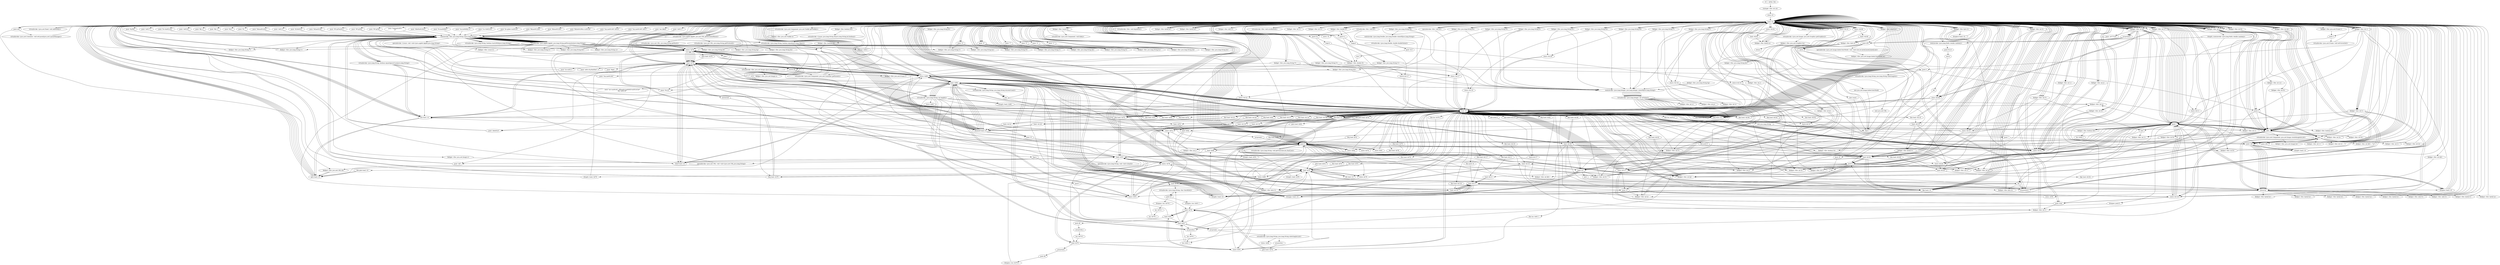 digraph "" {
    "r0 := @this: fire"
    "staticget <fire: int cA>"
    "r0 := @this: fire"->"staticget <fire: int cA>";
    "store.i i0"
    "staticget <fire: int cA>"->"store.i i0";
    "load.r r0"
    "store.i i0"->"load.r r0";
    "push null"
    "load.r r0"->"push null";
    "virtualinvoke <java.awt.Container: void setLayout(java.awt.LayoutManager)>"
    "push null"->"virtualinvoke <java.awt.Container: void setLayout(java.awt.LayoutManager)>";
    "virtualinvoke <java.awt.Container: void setLayout(java.awt.LayoutManager)>"->"load.r r0";
    "virtualinvoke <java.awt.Panel: void addNotify()>"
    "load.r r0"->"virtualinvoke <java.awt.Panel: void addNotify()>";
    "virtualinvoke <java.awt.Panel: void addNotify()>"->"load.r r0";
    "load.r r0"->"load.r r0";
    "virtualinvoke <java.awt.Component: java.awt.Toolkit getToolkit()>"
    "load.r r0"->"virtualinvoke <java.awt.Component: java.awt.Toolkit getToolkit()>";
    "fieldput <fire: java.awt.Toolkit d>"
    "virtualinvoke <java.awt.Component: java.awt.Toolkit getToolkit()>"->"fieldput <fire: java.awt.Toolkit d>";
    "fieldput <fire: java.awt.Toolkit d>"->"load.r r0";
    "load.r r0"->"load.r r0";
    "push \"Ss/v\u0008Sj=e\""
    "load.r r0"->"push \"Ss/v\u0008Sj=e\"";
    "staticinvoke <fire: java.lang.String c(java.lang.String)>"
    "push \"Ss/v\u0008Sj=e\""->"staticinvoke <fire: java.lang.String c(java.lang.String)>";
    "virtualinvoke <java.applet.Applet: java.lang.String getParameter(java.lang.String)>"
    "staticinvoke <fire: java.lang.String c(java.lang.String)>"->"virtualinvoke <java.applet.Applet: java.lang.String getParameter(java.lang.String)>";
    "fieldput <fire: java.lang.String cz>"
    "virtualinvoke <java.applet.Applet: java.lang.String getParameter(java.lang.String)>"->"fieldput <fire: java.lang.String cz>";
    "fieldput <fire: java.lang.String cz>"->"load.r r0";
    "push \"Cu+f\u0014Tt\""
    "load.r r0"->"push \"Cu+f\u0014Tt\"";
    "push \"Cu+f\u0014Tt\""->"staticinvoke <fire: java.lang.String c(java.lang.String)>";
    "staticinvoke <fire: java.lang.String c(java.lang.String)>"->"virtualinvoke <java.applet.Applet: java.lang.String getParameter(java.lang.String)>";
    "store.r $r79"
    "virtualinvoke <java.applet.Applet: java.lang.String getParameter(java.lang.String)>"->"store.r $r79";
    "load.r $r79"
    "store.r $r79"->"load.r $r79";
    "store.r $r86"
    "load.r $r79"->"store.r $r86";
    "load.i i0"
    "store.r $r86"->"load.i i0";
    "ifne load.r $r86"
    "load.i i0"->"ifne load.r $r86";
    "ifne load.r $r86"->"load.r $r79";
    "ifnull load.r r0"
    "load.r $r79"->"ifnull load.r r0";
    "ifnull load.r r0"->"load.r $r79";
    "load.r $r79"->"store.r $r86";
    "store.r $r86"->"load.i i0";
    "load.i i0"->"ifne load.r $r86";
    "load.r $r86"
    "ifne load.r $r86"->"load.r $r86";
    "push \"aw>n\u0018T\',{]ff,k\u0012\u0000D\'w\u001eCnn*\nWp`c\u0013F\""
    "load.r $r86"->"push \"aw>n\u0018T\',{]ff,k\u0012\u0000D\'w\u001eCnn*\nWp`c\u0013F\"";
    "push \"aw>n\u0018T\',{]ff,k\u0012\u0000D\'w\u001eCnn*\nWp`c\u0013F\""->"staticinvoke <fire: java.lang.String c(java.lang.String)>";
    "virtualinvoke <java.lang.String: boolean startsWith(java.lang.String)>"
    "staticinvoke <fire: java.lang.String c(java.lang.String)>"->"virtualinvoke <java.lang.String: boolean startsWith(java.lang.String)>";
    "ifne load.r r0"
    "virtualinvoke <java.lang.String: boolean startsWith(java.lang.String)>"->"ifne load.r r0";
    "ifne load.r r0"->"load.r r0";
    "specialinvoke <fire: void a()>"
    "load.r r0"->"specialinvoke <fire: void a()>";
    "specialinvoke <fire: void a()>"->"load.i i0";
    "ifeq load.r r0"
    "load.i i0"->"ifeq load.r r0";
    "ifeq load.r r0"->"load.r r0";
    "load.r r0"->"specialinvoke <fire: void a()>";
    "specialinvoke <fire: void a()>"->"load.r r0";
    "new Lware"
    "load.r r0"->"new Lware";
    "dup1.r"
    "new Lware"->"dup1.r";
    "dup1.r"->"load.r r0";
    "push \"fn<g]Aw>n\u0018T\""
    "load.r r0"->"push \"fn<g]Aw>n\u0018T\"";
    "push \"fn<g]Aw>n\u0018T\""->"staticinvoke <fire: java.lang.String c(java.lang.String)>";
    "specialinvoke <Lware: void <init>(java.applet.Applet,java.lang.String)>"
    "staticinvoke <fire: java.lang.String c(java.lang.String)>"->"specialinvoke <Lware: void <init>(java.applet.Applet,java.lang.String)>";
    "fieldput <fire: Lware h>"
    "specialinvoke <Lware: void <init>(java.applet.Applet,java.lang.String)>"->"fieldput <fire: Lware h>";
    "fieldput <fire: Lware h>"->"load.r r0";
    "fieldget <fire: Lware h>"
    "load.r r0"->"fieldget <fire: Lware h>";
    "virtualinvoke <java.awt.Component: void hide()>"
    "fieldget <fire: Lware h>"->"virtualinvoke <java.awt.Component: void hide()>";
    "virtualinvoke <java.awt.Component: void hide()>"->"load.r r0";
    "virtualinvoke <java.applet.Applet: java.net.URL getDocumentBase()>"
    "load.r r0"->"virtualinvoke <java.applet.Applet: java.net.URL getDocumentBase()>";
    "virtualinvoke <java.net.URL: java.lang.String getProtocol()>"
    "virtualinvoke <java.applet.Applet: java.net.URL getDocumentBase()>"->"virtualinvoke <java.net.URL: java.lang.String getProtocol()>";
    "virtualinvoke <java.net.URL: java.lang.String getProtocol()>"->"store.r $r86";
    "store.r $r86"->"load.r $r86";
    "load.r $r86"->"store.r $r86";
    "goto load.r r0"
    "store.r $r86"->"goto load.r r0";
    "goto load.r r0"->"load.r r0";
    "load.r r0"->"virtualinvoke <java.applet.Applet: java.net.URL getDocumentBase()>";
    "virtualinvoke <java.net.URL: java.lang.String getHost()>"
    "virtualinvoke <java.applet.Applet: java.net.URL getDocumentBase()>"->"virtualinvoke <java.net.URL: java.lang.String getHost()>";
    "virtualinvoke <java.net.URL: java.lang.String getHost()>"->"store.r $r79";
    "goto load.r $r79"
    "store.r $r79"->"goto load.r $r79";
    "goto load.r $r79"->"load.r $r79";
    "virtualinvoke <java.lang.String: java.lang.String toLowerCase()>"
    "load.r $r79"->"virtualinvoke <java.lang.String: java.lang.String toLowerCase()>";
    "pop"
    "virtualinvoke <java.lang.String: java.lang.String toLowerCase()>"->"pop";
    "pop"->"load.r $r86";
    "load.r $r86"->"virtualinvoke <java.lang.String: java.lang.String toLowerCase()>";
    "virtualinvoke <java.lang.String: java.lang.String toLowerCase()>"->"pop";
    "pop"->"load.i i0";
    "ifne load.i i0"
    "load.i i0"->"ifne load.i i0";
    "ifne load.i i0"->"load.r $r86";
    "push \"Fn\\\"g\""
    "load.r $r86"->"push \"Fn\\\"g\"";
    "push \"Fn\\\"g\""->"staticinvoke <fire: java.lang.String c(java.lang.String)>";
    "virtualinvoke <java.lang.String: boolean equals(java.lang.Object)>"
    "staticinvoke <fire: java.lang.String c(java.lang.String)>"->"virtualinvoke <java.lang.String: boolean equals(java.lang.Object)>";
    "virtualinvoke <java.lang.String: boolean equals(java.lang.Object)>"->"ifne load.r r0";
    "ifne load.r r0"->"load.r $r79";
    "virtualinvoke <java.lang.String: int length()>"
    "load.r $r79"->"virtualinvoke <java.lang.String: int length()>";
    "store.i $r86"
    "virtualinvoke <java.lang.String: int length()>"->"store.i $r86";
    "store.i $r86"->"load.i i0";
    "ifne load.i $r86"
    "load.i i0"->"ifne load.i $r86";
    "load.i $r86"
    "ifne load.i $r86"->"load.i $r86";
    "push 1"
    "load.i $r86"->"push 1";
    "ifcmplt.i load.r r0"
    "push 1"->"ifcmplt.i load.r r0";
    "ifcmplt.i load.r r0"->"load.r $r79";
    "push \"Lh-c\u0011\""
    "load.r $r79"->"push \"Lh-c\u0011\"";
    "push \"Lh-c\u0011\""->"staticinvoke <fire: java.lang.String c(java.lang.String)>";
    "staticinvoke <fire: java.lang.String c(java.lang.String)>"->"virtualinvoke <java.lang.String: boolean startsWith(java.lang.String)>";
    ""
    "virtualinvoke <java.lang.String: boolean startsWith(java.lang.String)>"->"";
    "dup1.i"
    ""->"dup1.i";
    "dup1.i"->"store.i $r86";
    "store.i $i74"
    "store.i $r86"->"store.i $i74";
    "store.i $i74"->"load.i i0";
    "load.i i0"->"ifne load.i i0";
    "ifne load.i i0"->"load.i $r86";
    "load.i $r86"->"ifne load.r r0";
    "ifne load.r r0"->"load.r $r79";
    "push \"\u00115y,M\u000e7`3\""
    "load.r $r79"->"push \"\u00115y,M\u000e7`3\"";
    "push \"\u00115y,M\u000e7`3\""->"staticinvoke <fire: java.lang.String c(java.lang.String)>";
    "staticinvoke <fire: java.lang.String c(java.lang.String)>"->"virtualinvoke <java.lang.String: boolean equals(java.lang.Object)>";
    "virtualinvoke <java.lang.String: boolean equals(java.lang.Object)>"->"";
    ""->"store.i $i74";
    "store.i $i74"->"load.i i0";
    "ifne load.i $i74"
    "load.i i0"->"ifne load.i $i74";
    "load.i $i74"
    "ifne load.i $i74"->"load.i $i74";
    "ifeq load.r $r79"
    "load.i $i74"->"ifeq load.r $r79";
    "ifeq load.r $r79"->"load.r r0";
    "load.r r0"->"push 1";
    "fieldput <fire: boolean bD>"
    "push 1"->"fieldput <fire: boolean bD>";
    "fieldput <fire: boolean bD>"->"load.i i0";
    "load.i i0"->"ifeq load.r r0";
    "ifeq load.r r0"->"load.r $r79";
    "push \"Wp9,\""
    "load.r $r79"->"push \"Wp9,\"";
    "push \"Wp9,\""->"staticinvoke <fire: java.lang.String c(java.lang.String)>";
    "staticinvoke <fire: java.lang.String c(java.lang.String)>"->"virtualinvoke <java.lang.String: boolean startsWith(java.lang.String)>";
    "virtualinvoke <java.lang.String: boolean startsWith(java.lang.String)>"->"";
    ""->"store.i $i74";
    "store.i $i74"->"load.i i0";
    "load.i i0"->"ifne load.i $i74";
    "ifne load.i $i74"->"load.i $i74";
    "load.i $i74"->"ifeq load.r $r79";
    "ifeq load.r $r79"->"load.r $r79";
    "push 4"
    "load.r $r79"->"push 4";
    "virtualinvoke <java.lang.String: java.lang.String substring(int)>"
    "push 4"->"virtualinvoke <java.lang.String: java.lang.String substring(int)>";
    "virtualinvoke <java.lang.String: java.lang.String substring(int)>"->"store.r $r79";
    "store.r $r79"->"load.r $r79";
    "load.r $r79"->"virtualinvoke <java.lang.String: int length()>";
    "virtualinvoke <java.lang.String: int length()>"->"store.i $i74";
    "store.i $i74"->"load.i $i74";
    "load.i $i74"->"store.i $r86";
    "store.i $r86"->"load.i $i74";
    "store.i $r78"
    "load.i $i74"->"store.i $r78";
    "store.i $r78"->"load.i i0";
    "ifne load.i $r78"
    "load.i i0"->"ifne load.i $r78";
    "ifne load.i $r78"->"load.i $i74";
    "ifle load.r r0"
    "load.i $i74"->"ifle load.r r0";
    "ifle load.r r0"->"load.i $i74";
    "load.i $i74"->"store.i $r78";
    "load.i $r78"
    "store.i $r78"->"load.i $r78";
    "newarray"
    "load.i $r78"->"newarray";
    "store.r $i74"
    "newarray"->"store.r $i74";
    "store.r $i74"->"load.r $r79";
    "push 0"
    "load.r $r79"->"push 0";
    "push 0"->"load.i $r86";
    "load.r $i74"
    "load.i $r86"->"load.r $i74";
    "load.r $i74"->"push 0";
    "virtualinvoke <java.lang.String: void getChars(int,int,char[],int)>"
    "push 0"->"virtualinvoke <java.lang.String: void getChars(int,int,char[],int)>";
    "virtualinvoke <java.lang.String: void getChars(int,int,char[],int)>"->"push 0";
    "store.i $r79"
    "push 0"->"store.i $r79";
    "store.i $r79"->"load.i i0";
    "ifeq load.i $r79"
    "load.i i0"->"ifeq load.i $r79";
    "ifeq load.i $r79"->"load.r $i74";
    "store.r $r78"
    "load.r $i74"->"store.r $r78";
    "load.i $r79"
    "store.r $r78"->"load.i $r79";
    "store.i $i78"
    "load.i $r79"->"store.i $i78";
    "store.i $i78"->"load.i i0";
    "ifne load.r $r78"
    "load.i i0"->"ifne load.r $r78";
    "ifne load.r $r78"->"load.r $i74";
    "load.r $i74"->"load.i $r79";
    "arrayread.c"
    "load.i $r79"->"arrayread.c";
    "push 48"
    "arrayread.c"->"push 48";
    "ifcmpne.c inc.i $r79 5"
    "push 48"->"ifcmpne.c inc.i $r79 5";
    "ifcmpne.c inc.i $r79 5"->"load.r $i74";
    "load.r $i74"->"store.r $r78";
    "store.r $r78"->"load.i $r79";
    "load.i $r79"->"store.i $i78";
    "load.r $r78"
    "store.i $i78"->"load.r $r78";
    "load.i $i78"
    "load.r $r78"->"load.i $i78";
    "push 49"
    "load.i $i78"->"push 49";
    "arraywrite.c"
    "push 49"->"arraywrite.c";
    "inc.i $r79 5"
    "arraywrite.c"->"inc.i $r79 5";
    "inc.i $r79 5"->"load.i $r79";
    "load.i $r79"->"load.i $r86";
    "ifcmplt.i load.r $i74"
    "load.i $r86"->"ifcmplt.i load.r $i74";
    "ifcmplt.i load.r $i74"->"load.i i0";
    "ifne inc.i $r79 5"
    "load.i i0"->"ifne inc.i $r79 5";
    "new java.lang.String"
    "ifne inc.i $r79 5"->"new java.lang.String";
    "new java.lang.String"->"dup1.r";
    "dup1.r"->"load.r $i74";
    "specialinvoke <java.lang.String: void <init>(char[])>"
    "load.r $i74"->"specialinvoke <java.lang.String: void <init>(char[])>";
    "specialinvoke <java.lang.String: void <init>(char[])>"->"store.r $r79";
    "store.r $r79"->"load.r r0";
    "push \"Rb)a\u0012Db\""
    "load.r r0"->"push \"Rb)a\u0012Db\"";
    "push \"Rb)a\u0012Db\""->"staticinvoke <fire: java.lang.String c(java.lang.String)>";
    "staticinvoke <fire: java.lang.String c(java.lang.String)>"->"virtualinvoke <java.applet.Applet: java.lang.String getParameter(java.lang.String)>";
    "virtualinvoke <java.applet.Applet: java.lang.String getParameter(java.lang.String)>"->"store.r $r86";
    "store.r $r86"->"load.r $r86";
    "load.r $r86"->"store.r $i74";
    "store.r $i74"->"load.i i0";
    "ifne load.r $i74"
    "load.i i0"->"ifne load.r $i74";
    "ifne load.r $i74"->"load.r $r86";
    "load.r $r86"->"ifnull load.r r0";
    "ifnull load.r r0"->"load.r $r86";
    "load.r $r86"->"store.r $i74";
    "store.r $i74"->"load.i i0";
    "load.i i0"->"ifne load.r $i74";
    "ifne load.r $i74"->"load.r $r86";
    "load.r $r86"->"virtualinvoke <java.lang.String: int length()>";
    "push 5"
    "virtualinvoke <java.lang.String: int length()>"->"push 5";
    "ifcmple.i load.r r0"
    "push 5"->"ifcmple.i load.r r0";
    "ifcmple.i load.r r0"->"load.r $r86";
    "load.r $r86"->"virtualinvoke <java.lang.String: java.lang.String toLowerCase()>";
    "virtualinvoke <java.lang.String: java.lang.String toLowerCase()>"->"pop";
    "pop"->"push 1";
    "push 1"->"store.i $i74";
    "store.i $i74"->"push 0";
    "push 0"->"store.i $r78";
    "store.i $r78"->"load.i i0";
    "ifeq load.i $r78"
    "load.i i0"->"ifeq load.i $r78";
    "ifeq load.i $r78"->"load.r $r86";
    "load.r $r86"->"load.i $r78";
    "virtualinvoke <java.lang.String: char charAt(int)>"
    "load.i $r78"->"virtualinvoke <java.lang.String: char charAt(int)>";
    "push 43"
    "virtualinvoke <java.lang.String: char charAt(int)>"->"push 43";
    "ifcmpne.c inc.i $r78 1"
    "push 43"->"ifcmpne.c inc.i $r78 1";
    "inc.i $i74 1"
    "ifcmpne.c inc.i $r78 1"->"inc.i $i74 1";
    "inc.i $r78 1"
    "inc.i $i74 1"->"inc.i $r78 1";
    "inc.i $r78 1"->"load.i $r78";
    "load.i $r78"->"load.r $r86";
    "load.r $r86"->"virtualinvoke <java.lang.String: int length()>";
    "ifcmplt.i load.r $r86"
    "virtualinvoke <java.lang.String: int length()>"->"ifcmplt.i load.r $r86";
    "ifcmplt.i load.r $r86"->"load.i i0";
    "ifne inc.i $r78 1"
    "load.i i0"->"ifne inc.i $r78 1";
    "goto load.i $i74"
    "ifne inc.i $r78 1"->"goto load.i $i74";
    "goto load.i $i74"->"load.i $i74";
    "load.i $i74"->"newarray";
    "newarray"->"store.r $r78";
    "store.r $r78"->"load.i $i74";
    "load.i $i74"->"store.i $i78";
    "store.i $i78"->"load.i i0";
    "ifne load.i $i78"
    "load.i i0"->"ifne load.i $i78";
    "ifne load.i $i78"->"load.i $i74";
    "load.i $i74"->"push 1";
    "ifcmpne.i push 0"
    "push 1"->"ifcmpne.i push 0";
    "ifcmpne.i push 0"->"load.r $r78";
    "load.r $r78"->"push 0";
    "push 0"->"load.r $r86";
    "load.r $r86"->"virtualinvoke <java.lang.String: int length()>";
    "arraywrite.i"
    "virtualinvoke <java.lang.String: int length()>"->"arraywrite.i";
    "arraywrite.i"->"load.i i0";
    "ifeq load.i $i74"
    "load.i i0"->"ifeq load.i $i74";
    "ifeq load.i $i74"->"push 0";
    "push 0"->"store.i $i78";
    "store.i $i78"->"load.i $i78";
    "load.i $i78"->"store.i $i78";
    "store.i $i78"->"push 0";
    "store.i $r81"
    "push 0"->"store.i $r81";
    "store.i $r81"->"load.i i0";
    "ifeq load.i $r81"
    "load.i i0"->"ifeq load.i $r81";
    "ifeq load.i $r81"->"load.r $r86";
    "load.i $r81"
    "load.r $r86"->"load.i $r81";
    "load.i $r81"->"virtualinvoke <java.lang.String: char charAt(int)>";
    "virtualinvoke <java.lang.String: char charAt(int)>"->"push 43";
    "ifcmpne.c inc.i $r81 1"
    "push 43"->"ifcmpne.c inc.i $r81 1";
    "ifcmpne.c inc.i $r81 1"->"load.r $r78";
    "load.r $r78"->"load.i $i78";
    "load.i $i78"->"load.i $r81";
    "load.i $r81"->"arraywrite.i";
    "inc.i $i78 1"
    "arraywrite.i"->"inc.i $i78 1";
    "inc.i $r81 1"
    "inc.i $i78 1"->"inc.i $r81 1";
    "inc.i $r81 1"->"load.i $r81";
    "load.i $r81"->"load.r $r86";
    "load.r $r86"->"virtualinvoke <java.lang.String: int length()>";
    "virtualinvoke <java.lang.String: int length()>"->"ifcmplt.i load.r $r86";
    "ifcmplt.i load.r $r86"->"load.i i0";
    "ifne inc.i $r81 1"
    "load.i i0"->"ifne inc.i $r81 1";
    "goto load.r $r78"
    "ifne inc.i $r81 1"->"goto load.r $r78";
    "goto load.r $r78"->"load.r $r78";
    "load.r $r78"->"load.i $i78";
    "load.i $i78"->"load.r $r86";
    "load.r $r86"->"virtualinvoke <java.lang.String: int length()>";
    "virtualinvoke <java.lang.String: int length()>"->"arraywrite.i";
    "arraywrite.i"->"load.i $i74";
    "load.i $i74"->"newarray";
    "store.r $i78"
    "newarray"->"store.r $i78";
    "store.r $i78"->"push 0";
    "store.i $r82"
    "push 0"->"store.i $r82";
    "store.i $r82"->"push 0";
    "push 0"->"store.i $r81";
    "store.i $r81"->"load.i i0";
    "load.i i0"->"ifeq load.i $r81";
    "load.r $i78"
    "ifeq load.i $r81"->"load.r $i78";
    "load.r $i78"->"load.i $r81";
    "load.i $r81"->"load.r $r86";
    "load.i $r82"
    "load.r $r86"->"load.i $r82";
    "load.i $r82"->"load.r $r78";
    "load.r $r78"->"load.i $r81";
    "arrayread.i"
    "load.i $r81"->"arrayread.i";
    "virtualinvoke <java.lang.String: java.lang.String substring(int,int)>"
    "arrayread.i"->"virtualinvoke <java.lang.String: java.lang.String substring(int,int)>";
    "arraywrite.r"
    "virtualinvoke <java.lang.String: java.lang.String substring(int,int)>"->"arraywrite.r";
    "arraywrite.r"->"goto load.r $r78";
    "goto load.r $r78"->"load.r $r78";
    "load.r $r78"->"load.i $r81";
    "load.i $r81"->"arrayread.i";
    "arrayread.i"->"push 1";
    "add.i"
    "push 1"->"add.i";
    "add.i"->"store.i $r82";
    "store.i $r82"->"inc.i $r81 1";
    "inc.i $r81 1"->"load.i $r81";
    "load.i $r81"->"load.i $i74";
    "ifcmplt.i load.r $i78"
    "load.i $i74"->"ifcmplt.i load.r $i78";
    "ifcmplt.i load.r $i78"->"push 0";
    "push 0"->"store.i $r82";
    "store.i $r82"->"load.i i0";
    "ifeq load.i $r82"
    "load.i i0"->"ifeq load.i $r82";
    "ifeq load.i $r82"->"load.i i0";
    "ifne goto load.r $r78"
    "load.i i0"->"ifne goto load.r $r78";
    "goto load.i $r82"
    "ifne goto load.r $r78"->"goto load.i $r82";
    "goto load.i $r82"->"load.i $r82";
    "load.i $r82"->"load.i $i74";
    "ifcmplt.i load.r $r79"
    "load.i $i74"->"ifcmplt.i load.r $r79";
    "ifcmplt.i load.r $r79"->"load.r r0";
    "push \"Rb)n\u0014Nl\""
    "load.r r0"->"push \"Rb)n\u0014Nl\"";
    "push \"Rb)n\u0014Nl\""->"staticinvoke <fire: java.lang.String c(java.lang.String)>";
    "staticinvoke <fire: java.lang.String c(java.lang.String)>"->"virtualinvoke <java.applet.Applet: java.lang.String getParameter(java.lang.String)>";
    "virtualinvoke <java.applet.Applet: java.lang.String getParameter(java.lang.String)>"->"store.r $i74";
    "store.r $i74"->"load.r $i74";
    "load.r $i74"->"store.r $r79";
    "store.r $r79"->"load.i i0";
    "ifne load.r $r79"
    "load.i i0"->"ifne load.r $r79";
    "ifne load.r $r79"->"load.r $i74";
    "load.r $i74"->"ifnull load.r r0";
    "ifnull load.r r0"->"load.r $i74";
    "load.r $i74"->"store.r $r79";
    "store.r $r79"->"load.i i0";
    "load.i i0"->"ifne load.r $r79";
    "ifne load.r $r79"->"load.r $i74";
    "push \"nH\""
    "load.r $i74"->"push \"nH\"";
    "push \"nH\""->"staticinvoke <fire: java.lang.String c(java.lang.String)>";
    "virtualinvoke <java.lang.String: boolean equalsIgnoreCase(java.lang.String)>"
    "staticinvoke <fire: java.lang.String c(java.lang.String)>"->"virtualinvoke <java.lang.String: boolean equalsIgnoreCase(java.lang.String)>";
    "virtualinvoke <java.lang.String: boolean equalsIgnoreCase(java.lang.String)>"->"ifne load.r r0";
    "ifne load.r r0"->"load.r r0";
    "new java.net.URL"
    "load.r r0"->"new java.net.URL";
    "new java.net.URL"->"dup1.r";
    "dup1.r"->"load.r r0";
    "load.r r0"->"virtualinvoke <java.applet.Applet: java.net.URL getDocumentBase()>";
    "virtualinvoke <java.applet.Applet: java.net.URL getDocumentBase()>"->"load.r $i74";
    "specialinvoke <java.net.URL: void <init>(java.net.URL,java.lang.String)>"
    "load.r $i74"->"specialinvoke <java.net.URL: void <init>(java.net.URL,java.lang.String)>";
    "fieldput <fire: java.net.URL bE>"
    "specialinvoke <java.net.URL: void <init>(java.net.URL,java.lang.String)>"->"fieldput <fire: java.net.URL bE>";
    "fieldput <fire: java.net.URL bE>"->"goto load.r r0";
    "goto load.r r0"->"load.r r0";
    "push \"Rb)l\u0018Wa<c\u0010E\""
    "load.r r0"->"push \"Rb)l\u0018Wa<c\u0010E\"";
    "push \"Rb)l\u0018Wa<c\u0010E\""->"staticinvoke <fire: java.lang.String c(java.lang.String)>";
    "staticinvoke <fire: java.lang.String c(java.lang.String)>"->"virtualinvoke <java.applet.Applet: java.lang.String getParameter(java.lang.String)>";
    "virtualinvoke <java.applet.Applet: java.lang.String getParameter(java.lang.String)>"->"store.r $r79";
    "store.r $r79"->"load.r $r79";
    "push \"yB\u001d\""
    "load.r $r79"->"push \"yB\u001d\"";
    "push \"yB\u001d\""->"staticinvoke <fire: java.lang.String c(java.lang.String)>";
    "staticinvoke <fire: java.lang.String c(java.lang.String)>"->"virtualinvoke <java.lang.String: boolean equalsIgnoreCase(java.lang.String)>";
    "virtualinvoke <java.lang.String: boolean equalsIgnoreCase(java.lang.String)>"->"ifeq load.r r0";
    "ifeq load.r r0"->"load.r r0";
    "load.r r0"->"push 1";
    "fieldput <fire: boolean bF>"
    "push 1"->"fieldput <fire: boolean bF>";
    "fieldput <fire: boolean bF>"->"load.r r0";
    "virtualinvoke <java.awt.Component: java.awt.Container getParent()>"
    "load.r r0"->"virtualinvoke <java.awt.Component: java.awt.Container getParent()>";
    "virtualinvoke <java.awt.Component: java.awt.Container getParent()>"->"store.r $r79";
    "store.r $r79"->"load.i i0";
    "load.i i0"->"ifeq load.r $r79";
    "ifeq load.r $r79"->"load.r $r79";
    "checkcast"
    "load.r $r79"->"checkcast";
    "checkcast"->"virtualinvoke <java.awt.Component: java.awt.Container getParent()>";
    "virtualinvoke <java.awt.Component: java.awt.Container getParent()>"->"store.r $r79";
    "store.r $r79"->"load.r $r79";
    "load.r $r79"->"store.r $r79";
    "store.r $r79"->"load.r $r79";
    "instanceof"
    "load.r $r79"->"instanceof";
    "instanceof"->"ifeq load.r $r79";
    "ifeq load.r $r79"->"load.r r0";
    "load.r r0"->"load.r $r79";
    "load.r $r79"->"checkcast";
    "fieldput <fire: java.awt.Frame l>"
    "checkcast"->"fieldput <fire: java.awt.Frame l>";
    "fieldput <fire: java.awt.Frame l>"->"load.r r0";
    "fieldget <fire: java.awt.Frame l>"
    "load.r r0"->"fieldget <fire: java.awt.Frame l>";
    "push 3"
    "fieldget <fire: java.awt.Frame l>"->"push 3";
    "virtualinvoke <java.awt.Frame: void setCursor(int)>"
    "push 3"->"virtualinvoke <java.awt.Frame: void setCursor(int)>";
    "virtualinvoke <java.awt.Frame: void setCursor(int)>"->"load.r r0";
    "load.r r0"->"store.r $r79";
    "store.r $r79"->"load.i i0";
    "load.i i0"->"ifne load.r $r79";
    "ifne load.r $r79"->"load.r r0";
    "load.r r0"->"checkcast";
    "push \"Oq+p\u0014M`\""
    "checkcast"->"push \"Oq+p\u0014M`\"";
    "push \"Oq+p\u0014M`\""->"staticinvoke <fire: java.lang.String c(java.lang.String)>";
    "staticinvoke <fire: java.lang.String c(java.lang.String)>"->"virtualinvoke <java.applet.Applet: java.lang.String getParameter(java.lang.String)>";
    "virtualinvoke <java.applet.Applet: java.lang.String getParameter(java.lang.String)>"->"store.r $r79";
    "store.r $r79"->"load.r $r79";
    "load.r $r79"->"store.r $r86";
    "store.r $r86"->"load.i i0";
    "load.i i0"->"ifne load.r $r86";
    "ifne load.r $r86"->"load.r $r79";
    "load.r $r79"->"ifnull load.r r0";
    "ifnull load.r r0"->"load.r $r79";
    "load.r $r79"->"store.r $r86";
    "store.r $r86"->"load.i i0";
    "load.i i0"->"ifne load.r $r86";
    "ifne load.r $r86"->"load.r $r79";
    "load.r $r79"->"push \"nH\"";
    "push \"nH\""->"staticinvoke <fire: java.lang.String c(java.lang.String)>";
    "staticinvoke <fire: java.lang.String c(java.lang.String)>"->"virtualinvoke <java.lang.String: boolean equalsIgnoreCase(java.lang.String)>";
    "virtualinvoke <java.lang.String: boolean equalsIgnoreCase(java.lang.String)>"->"ifne load.r r0";
    "ifne load.r r0"->"load.r r0";
    "load.r r0"->"load.r r0";
    "load.r r0"->"load.r $r79";
    "virtualinvoke <fire: java.awt.Image a(java.lang.String)>"
    "load.r $r79"->"virtualinvoke <fire: java.awt.Image a(java.lang.String)>";
    "fieldput <fire: java.awt.Image n>"
    "virtualinvoke <fire: java.awt.Image a(java.lang.String)>"->"fieldput <fire: java.awt.Image n>";
    "fieldput <fire: java.awt.Image n>"->"load.r r0";
    "load.r r0"->"store.r $r79";
    "store.r $r79"->"load.i i0";
    "load.i i0"->"ifne load.r $r79";
    "ifne load.r $r79"->"load.r r0";
    "fieldget <fire: java.awt.Image n>"
    "load.r r0"->"fieldget <fire: java.awt.Image n>";
    "fieldget <fire: java.awt.Image n>"->"ifnull load.r r0";
    "ifnull load.r r0"->"load.r r0";
    "push \"Oq+p\u0014M`\u0016\""
    "load.r r0"->"push \"Oq+p\u0014M`\u0016\"";
    "push \"Oq+p\u0014M`\u0016\""->"staticinvoke <fire: java.lang.String c(java.lang.String)>";
    "staticinvoke <fire: java.lang.String c(java.lang.String)>"->"virtualinvoke <java.applet.Applet: java.lang.String getParameter(java.lang.String)>";
    "virtualinvoke <java.applet.Applet: java.lang.String getParameter(java.lang.String)>"->"store.r $r86";
    "store.r $r86"->"load.r $r86";
    "load.r $r86"->"store.r $r79";
    "store.r $r79"->"load.i i0";
    "load.i i0"->"ifne load.r $r79";
    "ifne load.r $r79"->"load.r $r86";
    "ifnonnull load.r r0"
    "load.r $r86"->"ifnonnull load.r r0";
    "push \"0\""
    "ifnonnull load.r r0"->"push \"0\"";
    "push \"0\""->"store.r $r86";
    "store.r $r86"->"load.r r0";
    "load.r r0"->"load.r $r86";
    "staticinvoke <java.lang.Integer: java.lang.Integer valueOf(java.lang.String)>"
    "load.r $r86"->"staticinvoke <java.lang.Integer: java.lang.Integer valueOf(java.lang.String)>";
    "virtualinvoke <java.lang.Integer: int intValue()>"
    "staticinvoke <java.lang.Integer: java.lang.Integer valueOf(java.lang.String)>"->"virtualinvoke <java.lang.Integer: int intValue()>";
    "fieldput <fire: int o>"
    "virtualinvoke <java.lang.Integer: int intValue()>"->"fieldput <fire: int o>";
    "fieldput <fire: int o>"->"load.r r0";
    "push \"Oq+p\u0014M`\u0017\""
    "load.r r0"->"push \"Oq+p\u0014M`\u0017\"";
    "push \"Oq+p\u0014M`\u0017\""->"staticinvoke <fire: java.lang.String c(java.lang.String)>";
    "staticinvoke <fire: java.lang.String c(java.lang.String)>"->"virtualinvoke <java.applet.Applet: java.lang.String getParameter(java.lang.String)>";
    "virtualinvoke <java.applet.Applet: java.lang.String getParameter(java.lang.String)>"->"store.r $r79";
    "store.r $r79"->"load.r $r79";
    "load.r $r79"->"store.r $r86";
    "store.r $r86"->"load.r $r79";
    "load.r $r79"->"store.r $i74";
    "store.r $i74"->"load.i i0";
    "load.i i0"->"ifne load.r $i74";
    "ifne load.r $i74"->"load.r $r79";
    "load.r $r79"->"ifnonnull load.r r0";
    "ifnonnull load.r r0"->"push \"0\"";
    "push \"0\""->"store.r $i74";
    "store.r $i74"->"load.r $i74";
    "load.r $i74"->"store.r $r86";
    "store.r $r86"->"load.r r0";
    "load.r r0"->"load.r $r86";
    "load.r $r86"->"staticinvoke <java.lang.Integer: java.lang.Integer valueOf(java.lang.String)>";
    "staticinvoke <java.lang.Integer: java.lang.Integer valueOf(java.lang.String)>"->"virtualinvoke <java.lang.Integer: int intValue()>";
    "fieldput <fire: int p>"
    "virtualinvoke <java.lang.Integer: int intValue()>"->"fieldput <fire: int p>";
    "fieldput <fire: int p>"->"load.r r0";
    "load.r r0"->"load.r r0";
    "push \"mn Q$nD\""
    "load.r r0"->"push \"mn Q$nD\"";
    "push \"mn Q$nD\""->"staticinvoke <fire: java.lang.String c(java.lang.String)>";
    "staticinvoke <fire: java.lang.String c(java.lang.String)>"->"virtualinvoke <java.applet.Applet: java.lang.String getParameter(java.lang.String)>";
    "fieldput <fire: java.lang.String bG>"
    "virtualinvoke <java.applet.Applet: java.lang.String getParameter(java.lang.String)>"->"fieldput <fire: java.lang.String bG>";
    "fieldput <fire: java.lang.String bG>"->"load.r r0";
    "load.r r0"->"store.r $r79";
    "store.r $r79"->"load.r $r79";
    "fieldget <fire: java.lang.String bG>"
    "load.r $r79"->"fieldget <fire: java.lang.String bG>";
    "fieldget <fire: java.lang.String bG>"->"store.r $r86";
    "store.r $r86"->"load.i i0";
    "load.i i0"->"ifne load.i i0";
    "ifne load.i i0"->"load.r $r86";
    "load.r $r86"->"ifnonnull load.r r0";
    "ifnonnull load.r r0"->"load.r r0";
    "push \"\u00117\""
    "load.r r0"->"push \"\u00117\"";
    "push \"\u00117\""->"staticinvoke <fire: java.lang.String c(java.lang.String)>";
    "staticinvoke <fire: java.lang.String c(java.lang.String)>"->"fieldput <fire: java.lang.String bG>";
    "fieldput <fire: java.lang.String bG>"->"load.r r0";
    "load.r r0"->"load.r r0";
    "load.r r0"->"fieldget <fire: java.lang.String bG>";
    "fieldget <fire: java.lang.String bG>"->"staticinvoke <java.lang.Integer: java.lang.Integer valueOf(java.lang.String)>";
    "staticinvoke <java.lang.Integer: java.lang.Integer valueOf(java.lang.String)>"->"virtualinvoke <java.lang.Integer: int intValue()>";
    "fieldput <fire: int e>"
    "virtualinvoke <java.lang.Integer: int intValue()>"->"fieldput <fire: int e>";
    "fieldput <fire: int e>"->"load.r r0";
    "load.r r0"->"load.r r0";
    "push \"Fp\'f\tH\""
    "load.r r0"->"push \"Fp\'f\tH\"";
    "push \"Fp\'f\tH\""->"staticinvoke <fire: java.lang.String c(java.lang.String)>";
    "staticinvoke <fire: java.lang.String c(java.lang.String)>"->"virtualinvoke <java.applet.Applet: java.lang.String getParameter(java.lang.String)>";
    "fieldput <fire: java.lang.String T>"
    "virtualinvoke <java.applet.Applet: java.lang.String getParameter(java.lang.String)>"->"fieldput <fire: java.lang.String T>";
    "fieldput <fire: java.lang.String T>"->"load.r r0";
    "fieldget <fire: java.lang.String T>"
    "load.r r0"->"fieldget <fire: java.lang.String T>";
    "fieldget <fire: java.lang.String T>"->"store.r $r86";
    "store.r $r86"->"load.i i0";
    "load.i i0"->"ifne load.i i0";
    "ifne load.i i0"->"load.r $r86";
    "load.r $r86"->"ifnonnull load.r r0";
    "ifnonnull load.r r0"->"load.r r0";
    "push \"\u00177\""
    "load.r r0"->"push \"\u00177\"";
    "push \"\u00177\""->"staticinvoke <fire: java.lang.String c(java.lang.String)>";
    "staticinvoke <fire: java.lang.String c(java.lang.String)>"->"fieldput <fire: java.lang.String T>";
    "fieldput <fire: java.lang.String T>"->"load.r r0";
    "load.r r0"->"load.r r0";
    "push \"Fo+k\u001aTo\""
    "load.r r0"->"push \"Fo+k\u001aTo\"";
    "push \"Fo+k\u001aTo\""->"staticinvoke <fire: java.lang.String c(java.lang.String)>";
    "staticinvoke <fire: java.lang.String c(java.lang.String)>"->"virtualinvoke <java.applet.Applet: java.lang.String getParameter(java.lang.String)>";
    "fieldput <fire: java.lang.String U>"
    "virtualinvoke <java.applet.Applet: java.lang.String getParameter(java.lang.String)>"->"fieldput <fire: java.lang.String U>";
    "fieldput <fire: java.lang.String U>"->"load.r r0";
    "fieldget <fire: java.lang.String U>"
    "load.r r0"->"fieldget <fire: java.lang.String U>";
    "fieldget <fire: java.lang.String U>"->"store.r $r86";
    "store.r $r86"->"load.i i0";
    "load.i i0"->"ifne load.r $r86";
    "ifne load.r $r86"->"load.r $r86";
    "load.r $r86"->"ifnonnull load.r r0";
    "ifnonnull load.r r0"->"load.r r0";
    "push \"\u00163\""
    "load.r r0"->"push \"\u00163\"";
    "push \"\u00163\""->"staticinvoke <fire: java.lang.String c(java.lang.String)>";
    "staticinvoke <fire: java.lang.String c(java.lang.String)>"->"fieldput <fire: java.lang.String U>";
    "fieldput <fire: java.lang.String U>"->"load.r r0";
    "load.r r0"->"load.r r0";
    "push \"Rb=z\""
    "load.r r0"->"push \"Rb=z\"";
    "push \"Rb=z\""->"staticinvoke <fire: java.lang.String c(java.lang.String)>";
    "staticinvoke <fire: java.lang.String c(java.lang.String)>"->"virtualinvoke <java.applet.Applet: java.lang.String getParameter(java.lang.String)>";
    "fieldput <fire: java.lang.String V>"
    "virtualinvoke <java.applet.Applet: java.lang.String getParameter(java.lang.String)>"->"fieldput <fire: java.lang.String V>";
    "fieldput <fire: java.lang.String V>"->"load.r r0";
    "fieldget <fire: java.lang.String V>"
    "load.r r0"->"fieldget <fire: java.lang.String V>";
    "fieldget <fire: java.lang.String V>"->"store.r $r86";
    "store.r $r86"->"load.i i0";
    "load.i i0"->"ifne load.i i0";
    "ifne load.i i0"->"load.r $r86";
    "load.r $r86"->"ifnonnull load.r r0";
    "ifnonnull load.r r0"->"load.r r0";
    "push \"2\""
    "load.r r0"->"push \"2\"";
    "push \"2\""->"fieldput <fire: java.lang.String V>";
    "fieldput <fire: java.lang.String V>"->"load.r r0";
    "load.r r0"->"load.r r0";
    "push \"Rb={\""
    "load.r r0"->"push \"Rb={\"";
    "push \"Rb={\""->"staticinvoke <fire: java.lang.String c(java.lang.String)>";
    "staticinvoke <fire: java.lang.String c(java.lang.String)>"->"virtualinvoke <java.applet.Applet: java.lang.String getParameter(java.lang.String)>";
    "fieldput <fire: java.lang.String W>"
    "virtualinvoke <java.applet.Applet: java.lang.String getParameter(java.lang.String)>"->"fieldput <fire: java.lang.String W>";
    "fieldput <fire: java.lang.String W>"->"load.r r0";
    "fieldget <fire: java.lang.String W>"
    "load.r r0"->"fieldget <fire: java.lang.String W>";
    "store.r $r117"
    "fieldget <fire: java.lang.String W>"->"store.r $r117";
    "store.r $r117"->"load.i i0";
    "ifne load.r $r117"
    "load.i i0"->"ifne load.r $r117";
    "load.r $r117"
    "ifne load.r $r117"->"load.r $r117";
    "load.r $r117"->"ifnonnull load.r r0";
    "ifnonnull load.r r0"->"load.r r0";
    "push \"4\""
    "load.r r0"->"push \"4\"";
    "push \"4\""->"fieldput <fire: java.lang.String W>";
    "fieldput <fire: java.lang.String W>"->"load.r r0";
    "load.r r0"->"load.r r0";
    "push \"Fd;v\""
    "load.r r0"->"push \"Fd;v\"";
    "push \"Fd;v\""->"staticinvoke <fire: java.lang.String c(java.lang.String)>";
    "staticinvoke <fire: java.lang.String c(java.lang.String)>"->"virtualinvoke <java.applet.Applet: java.lang.String getParameter(java.lang.String)>";
    "fieldput <fire: java.lang.String X>"
    "virtualinvoke <java.applet.Applet: java.lang.String getParameter(java.lang.String)>"->"fieldput <fire: java.lang.String X>";
    "fieldput <fire: java.lang.String X>"->"load.r r0";
    "fieldget <fire: java.lang.String X>"
    "load.r r0"->"fieldget <fire: java.lang.String X>";
    "fieldget <fire: java.lang.String X>"->"store.r $r117";
    "store.r $r117"->"load.i i0";
    "load.i i0"->"ifne load.i i0";
    "ifne load.i i0"->"load.r $r117";
    "load.r $r117"->"ifnonnull load.r r0";
    "ifnonnull load.r r0"->"load.r r0";
    "push \"7\""
    "load.r r0"->"push \"7\"";
    "push \"7\""->"fieldput <fire: java.lang.String X>";
    "fieldput <fire: java.lang.String X>"->"load.r r0";
    "load.r r0"->"load.r r0";
    "push \"Ft;`\""
    "load.r r0"->"push \"Ft;`\"";
    "push \"Ft;`\""->"staticinvoke <fire: java.lang.String c(java.lang.String)>";
    "staticinvoke <fire: java.lang.String c(java.lang.String)>"->"virtualinvoke <java.applet.Applet: java.lang.String getParameter(java.lang.String)>";
    "fieldput <fire: java.lang.String Y>"
    "virtualinvoke <java.applet.Applet: java.lang.String getParameter(java.lang.String)>"->"fieldput <fire: java.lang.String Y>";
    "fieldput <fire: java.lang.String Y>"->"load.r r0";
    "fieldget <fire: java.lang.String Y>"
    "load.r r0"->"fieldget <fire: java.lang.String Y>";
    "store.r $r118"
    "fieldget <fire: java.lang.String Y>"->"store.r $r118";
    "store.r $r118"->"load.i i0";
    "ifne load.r $r118"
    "load.i i0"->"ifne load.r $r118";
    "load.r $r118"
    "ifne load.r $r118"->"load.r $r118";
    "load.r $r118"->"ifnonnull load.r r0";
    "ifnonnull load.r r0"->"load.r r0";
    "load.r r0"->"push \"4\"";
    "push \"4\""->"fieldput <fire: java.lang.String Y>";
    "fieldput <fire: java.lang.String Y>"->"load.r r0";
    "load.r r0"->"load.r r0";
    "push \"Db(n\u0014Go:\""
    "load.r r0"->"push \"Db(n\u0014Go:\"";
    "push \"Db(n\u0014Go:\""->"staticinvoke <fire: java.lang.String c(java.lang.String)>";
    "staticinvoke <fire: java.lang.String c(java.lang.String)>"->"virtualinvoke <java.applet.Applet: java.lang.String getParameter(java.lang.String)>";
    "fieldput <fire: java.lang.String Z>"
    "virtualinvoke <java.applet.Applet: java.lang.String getParameter(java.lang.String)>"->"fieldput <fire: java.lang.String Z>";
    "fieldput <fire: java.lang.String Z>"->"load.r r0";
    "fieldget <fire: java.lang.String Z>"
    "load.r r0"->"fieldget <fire: java.lang.String Z>";
    "fieldget <fire: java.lang.String Z>"->"store.r $r118";
    "store.r $r118"->"load.i i0";
    "load.i i0"->"ifne load.i i0";
    "ifne load.i i0"->"load.r $r118";
    "load.r $r118"->"ifnonnull load.r r0";
    "ifnonnull load.r r0"->"load.r r0";
    "push \"\u00137\""
    "load.r r0"->"push \"\u00137\"";
    "push \"\u00137\""->"staticinvoke <fire: java.lang.String c(java.lang.String)>";
    "staticinvoke <fire: java.lang.String c(java.lang.String)>"->"fieldput <fire: java.lang.String Z>";
    "fieldput <fire: java.lang.String Z>"->"load.r r0";
    "load.r r0"->"load.r r0";
    "push \"Fj!f\u0018\""
    "load.r r0"->"push \"Fj!f\u0018\"";
    "push \"Fj!f\u0018\""->"staticinvoke <fire: java.lang.String c(java.lang.String)>";
    "staticinvoke <fire: java.lang.String c(java.lang.String)>"->"virtualinvoke <java.applet.Applet: java.lang.String getParameter(java.lang.String)>";
    "fieldput <fire: java.lang.String ba>"
    "virtualinvoke <java.applet.Applet: java.lang.String getParameter(java.lang.String)>"->"fieldput <fire: java.lang.String ba>";
    "fieldput <fire: java.lang.String ba>"->"load.r r0";
    "fieldget <fire: java.lang.String ba>"
    "load.r r0"->"fieldget <fire: java.lang.String ba>";
    "store.r $r119"
    "fieldget <fire: java.lang.String ba>"->"store.r $r119";
    "store.r $r119"->"load.i i0";
    "ifne load.r $r119"
    "load.i i0"->"ifne load.r $r119";
    "load.r $r119"
    "ifne load.r $r119"->"load.r $r119";
    "load.r $r119"->"ifnonnull load.r r0";
    "ifnonnull load.r r0"->"load.r r0";
    "load.r r0"->"push \"2\"";
    "push \"2\""->"fieldput <fire: java.lang.String ba>";
    "fieldput <fire: java.lang.String ba>"->"load.r r0";
    "load.r r0"->"load.r r0";
    "push \"Ri*p\u0018P\""
    "load.r r0"->"push \"Ri*p\u0018P\"";
    "push \"Ri*p\u0018P\""->"staticinvoke <fire: java.lang.String c(java.lang.String)>";
    "staticinvoke <fire: java.lang.String c(java.lang.String)>"->"virtualinvoke <java.applet.Applet: java.lang.String getParameter(java.lang.String)>";
    "fieldput <fire: java.lang.String bb>"
    "virtualinvoke <java.applet.Applet: java.lang.String getParameter(java.lang.String)>"->"fieldput <fire: java.lang.String bb>";
    "fieldput <fire: java.lang.String bb>"->"load.r r0";
    "fieldget <fire: java.lang.String bb>"
    "load.r r0"->"fieldget <fire: java.lang.String bb>";
    "fieldget <fire: java.lang.String bb>"->"store.r $r119";
    "store.r $r119"->"load.i i0";
    "load.i i0"->"ifne load.i i0";
    "ifne load.i i0"->"load.r $r119";
    "load.r $r119"->"ifnonnull load.r r0";
    "ifnonnull load.r r0"->"load.r r0";
    "load.r r0"->"push \"4\"";
    "push \"4\""->"fieldput <fire: java.lang.String bb>";
    "fieldput <fire: java.lang.String bb>"->"load.r r0";
    "load.r r0"->"load.r r0";
    "push \"Pf\\\"g\tTb\u001c\""
    "load.r r0"->"push \"Pf\\\"g\tTb\u001c\"";
    "push \"Pf\\\"g\tTb\u001c\""->"staticinvoke <fire: java.lang.String c(java.lang.String)>";
    "staticinvoke <fire: java.lang.String c(java.lang.String)>"->"virtualinvoke <java.applet.Applet: java.lang.String getParameter(java.lang.String)>";
    "fieldput <fire: java.lang.String bc>"
    "virtualinvoke <java.applet.Applet: java.lang.String getParameter(java.lang.String)>"->"fieldput <fire: java.lang.String bc>";
    "fieldput <fire: java.lang.String bc>"->"load.r r0";
    "fieldget <fire: java.lang.String bc>"
    "load.r r0"->"fieldget <fire: java.lang.String bc>";
    "store.r $r120"
    "fieldget <fire: java.lang.String bc>"->"store.r $r120";
    "store.r $r120"->"load.i i0";
    "ifne load.r $r120"
    "load.i i0"->"ifne load.r $r120";
    "load.r $r120"
    "ifne load.r $r120"->"load.r $r120";
    "load.r $r120"->"ifnonnull load.r r0";
    "ifnonnull load.r r0"->"load.r r0";
    "push \"5\""
    "load.r r0"->"push \"5\"";
    "push \"5\""->"fieldput <fire: java.lang.String bc>";
    "fieldput <fire: java.lang.String bc>"->"load.r r0";
    "load.r r0"->"load.r r0";
    "push \"Pf\\\"g\tTb\t\""
    "load.r r0"->"push \"Pf\\\"g\tTb\t\"";
    "push \"Pf\\\"g\tTb\t\""->"staticinvoke <fire: java.lang.String c(java.lang.String)>";
    "staticinvoke <fire: java.lang.String c(java.lang.String)>"->"virtualinvoke <java.applet.Applet: java.lang.String getParameter(java.lang.String)>";
    "fieldput <fire: java.lang.String bd>"
    "virtualinvoke <java.applet.Applet: java.lang.String getParameter(java.lang.String)>"->"fieldput <fire: java.lang.String bd>";
    "fieldput <fire: java.lang.String bd>"->"load.r r0";
    "fieldget <fire: java.lang.String bd>"
    "load.r r0"->"fieldget <fire: java.lang.String bd>";
    "fieldget <fire: java.lang.String bd>"->"store.r $r120";
    "store.r $r120"->"load.i i0";
    "ifne load.r $r121"
    "load.i i0"->"ifne load.r $r121";
    "ifne load.r $r121"->"load.r $r120";
    "load.r $r120"->"ifnonnull load.r r0";
    "ifnonnull load.r r0"->"load.r r0";
    "push \"3\""
    "load.r r0"->"push \"3\"";
    "push \"3\""->"fieldput <fire: java.lang.String bd>";
    "fieldput <fire: java.lang.String bd>"->"load.r r0";
    "load.r r0"->"load.r r0";
    "push \"Pf\\\"g\tTb\f\""
    "load.r r0"->"push \"Pf\\\"g\tTb\f\"";
    "push \"Pf\\\"g\tTb\f\""->"staticinvoke <fire: java.lang.String c(java.lang.String)>";
    "staticinvoke <fire: java.lang.String c(java.lang.String)>"->"virtualinvoke <java.applet.Applet: java.lang.String getParameter(java.lang.String)>";
    "fieldput <fire: java.lang.String be>"
    "virtualinvoke <java.applet.Applet: java.lang.String getParameter(java.lang.String)>"->"fieldput <fire: java.lang.String be>";
    "fieldput <fire: java.lang.String be>"->"load.r r0";
    "fieldget <fire: java.lang.String be>"
    "load.r r0"->"fieldget <fire: java.lang.String be>";
    "store.r $r121"
    "fieldget <fire: java.lang.String be>"->"store.r $r121";
    "store.r $r121"->"load.i i0";
    "load.i i0"->"ifne load.r $r121";
    "load.r $r121"
    "ifne load.r $r121"->"load.r $r121";
    "load.r $r121"->"ifnonnull load.r r0";
    "ifnonnull load.r r0"->"load.r r0";
    "push \"1\""
    "load.r r0"->"push \"1\"";
    "push \"1\""->"fieldput <fire: java.lang.String be>";
    "fieldput <fire: java.lang.String be>"->"load.r r0";
    "load.r r0"->"load.r r0";
    "push \"Fn6l\u0018Tt-c\rE\""
    "load.r r0"->"push \"Fn6l\u0018Tt-c\rE\"";
    "push \"Fn6l\u0018Tt-c\rE\""->"staticinvoke <fire: java.lang.String c(java.lang.String)>";
    "staticinvoke <fire: java.lang.String c(java.lang.String)>"->"virtualinvoke <java.applet.Applet: java.lang.String getParameter(java.lang.String)>";
    "fieldput <fire: java.lang.String bf>"
    "virtualinvoke <java.applet.Applet: java.lang.String getParameter(java.lang.String)>"->"fieldput <fire: java.lang.String bf>";
    "fieldput <fire: java.lang.String bf>"->"load.r r0";
    "load.r r0"->"store.r $r117";
    "store.r $r117"->"load.i i0";
    "load.i i0"->"ifne load.r $r117";
    "ifne load.r $r117"->"load.r r0";
    "fieldget <fire: java.lang.String bf>"
    "load.r r0"->"fieldget <fire: java.lang.String bf>";
    "fieldget <fire: java.lang.String bf>"->"store.r $r121";
    "store.r $r121"->"load.r $r121";
    "load.r $r121"->"push \"yB\u001d\"";
    "push \"yB\u001d\""->"staticinvoke <fire: java.lang.String c(java.lang.String)>";
    "staticinvoke <fire: java.lang.String c(java.lang.String)>"->"virtualinvoke <java.lang.String: boolean equalsIgnoreCase(java.lang.String)>";
    "virtualinvoke <java.lang.String: boolean equalsIgnoreCase(java.lang.String)>"->"ifeq load.r r0";
    "ifeq load.r r0"->"load.r r0";
    "load.r r0"->"push 1";
    "fieldput <fire: boolean M>"
    "push 1"->"fieldput <fire: boolean M>";
    "fieldput <fire: boolean M>"->"load.i i0";
    "load.i i0"->"ifeq load.r r0";
    "ifeq load.r r0"->"load.r r0";
    "load.r r0"->"store.r $r117";
    "store.r $r117"->"load.r $r117";
    "load.r $r117"->"push 0";
    "push 0"->"fieldput <fire: boolean M>";
    "fieldput <fire: boolean M>"->"load.r r0";
    "load.r r0"->"load.r r0";
    "push \"Mb#f\u0018Lf7\""
    "load.r r0"->"push \"Mb#f\u0018Lf7\"";
    "push \"Mb#f\u0018Lf7\""->"staticinvoke <fire: java.lang.String c(java.lang.String)>";
    "staticinvoke <fire: java.lang.String c(java.lang.String)>"->"virtualinvoke <java.applet.Applet: java.lang.String getParameter(java.lang.String)>";
    "fieldput <fire: java.lang.String bg>"
    "virtualinvoke <java.applet.Applet: java.lang.String getParameter(java.lang.String)>"->"fieldput <fire: java.lang.String bg>";
    "fieldput <fire: java.lang.String bg>"->"load.r r0";
    "load.r r0"->"load.r r0";
    "push \"Pu\'m\u000fIs7\""
    "load.r r0"->"push \"Pu\'m\u000fIs7\"";
    "push \"Pu\'m\u000fIs7\""->"staticinvoke <fire: java.lang.String c(java.lang.String)>";
    "staticinvoke <fire: java.lang.String c(java.lang.String)>"->"virtualinvoke <java.applet.Applet: java.lang.String getParameter(java.lang.String)>";
    "fieldput <fire: java.lang.String bh>"
    "virtualinvoke <java.applet.Applet: java.lang.String getParameter(java.lang.String)>"->"fieldput <fire: java.lang.String bh>";
    "fieldput <fire: java.lang.String bh>"->"load.r r0";
    "load.r r0"->"load.r r0";
    "load.r r0"->"fieldget <fire: java.lang.String T>";
    "fieldget <fire: java.lang.String T>"->"staticinvoke <java.lang.Integer: java.lang.Integer valueOf(java.lang.String)>";
    "staticinvoke <java.lang.Integer: java.lang.Integer valueOf(java.lang.String)>"->"virtualinvoke <java.lang.Integer: int intValue()>";
    "fieldput <fire: int q>"
    "virtualinvoke <java.lang.Integer: int intValue()>"->"fieldput <fire: int q>";
    "fieldput <fire: int q>"->"load.r r0";
    "load.r r0"->"load.r r0";
    "load.r r0"->"fieldget <fire: java.lang.String U>";
    "fieldget <fire: java.lang.String U>"->"staticinvoke <java.lang.Integer: java.lang.Integer valueOf(java.lang.String)>";
    "staticinvoke <java.lang.Integer: java.lang.Integer valueOf(java.lang.String)>"->"virtualinvoke <java.lang.Integer: int intValue()>";
    "fieldput <fire: int r>"
    "virtualinvoke <java.lang.Integer: int intValue()>"->"fieldput <fire: int r>";
    "fieldput <fire: int r>"->"load.r r0";
    "load.r r0"->"load.r r0";
    "load.r r0"->"fieldget <fire: java.lang.String V>";
    "fieldget <fire: java.lang.String V>"->"staticinvoke <java.lang.Integer: java.lang.Integer valueOf(java.lang.String)>";
    "staticinvoke <java.lang.Integer: java.lang.Integer valueOf(java.lang.String)>"->"virtualinvoke <java.lang.Integer: int intValue()>";
    "fieldput <fire: int s>"
    "virtualinvoke <java.lang.Integer: int intValue()>"->"fieldput <fire: int s>";
    "fieldput <fire: int s>"->"load.r r0";
    "load.r r0"->"load.r r0";
    "load.r r0"->"fieldget <fire: java.lang.String W>";
    "fieldget <fire: java.lang.String W>"->"staticinvoke <java.lang.Integer: java.lang.Integer valueOf(java.lang.String)>";
    "staticinvoke <java.lang.Integer: java.lang.Integer valueOf(java.lang.String)>"->"virtualinvoke <java.lang.Integer: int intValue()>";
    "fieldput <fire: int t>"
    "virtualinvoke <java.lang.Integer: int intValue()>"->"fieldput <fire: int t>";
    "fieldput <fire: int t>"->"load.r r0";
    "load.r r0"->"load.r r0";
    "fieldget <fire: java.lang.String bg>"
    "load.r r0"->"fieldget <fire: java.lang.String bg>";
    "fieldget <fire: java.lang.String bg>"->"staticinvoke <java.lang.Integer: java.lang.Integer valueOf(java.lang.String)>";
    "staticinvoke <java.lang.Integer: java.lang.Integer valueOf(java.lang.String)>"->"virtualinvoke <java.lang.Integer: int intValue()>";
    "fieldput <fire: int j>"
    "virtualinvoke <java.lang.Integer: int intValue()>"->"fieldput <fire: int j>";
    "fieldput <fire: int j>"->"load.r r0";
    "load.r r0"->"load.r r0";
    "fieldget <fire: java.lang.String bh>"
    "load.r r0"->"fieldget <fire: java.lang.String bh>";
    "fieldget <fire: java.lang.String bh>"->"staticinvoke <java.lang.Integer: java.lang.Integer valueOf(java.lang.String)>";
    "staticinvoke <java.lang.Integer: java.lang.Integer valueOf(java.lang.String)>"->"virtualinvoke <java.lang.Integer: int intValue()>";
    "fieldput <fire: int k>"
    "virtualinvoke <java.lang.Integer: int intValue()>"->"fieldput <fire: int k>";
    "fieldput <fire: int k>"->"load.r r0";
    "fieldget <fire: int j>"
    "load.r r0"->"fieldget <fire: int j>";
    "store.i $r117"
    "fieldget <fire: int j>"->"store.i $r117";
    "store.i $r117"->"load.i i0";
    "ifne push 10"
    "load.i i0"->"ifne push 10";
    "load.i $r117"
    "ifne push 10"->"load.i $r117";
    "ifge load.r r0"
    "load.i $r117"->"ifge load.r r0";
    "ifge load.r r0"->"load.r r0";
    "load.r r0"->"push 0";
    "push 0"->"fieldput <fire: int j>";
    "fieldput <fire: int j>"->"load.r r0";
    "fieldget <fire: int k>"
    "load.r r0"->"fieldget <fire: int k>";
    "fieldget <fire: int k>"->"store.i $r117";
    "push 10"
    "store.i $r117"->"push 10";
    "store.i $r118"
    "push 10"->"store.i $r118";
    "store.i $r118"->"load.i i0";
    "ifne load.i $r117"
    "load.i i0"->"ifne load.i $r117";
    "ifne load.i $r117"->"load.i $r117";
    "load.i $r117"->"push 10";
    "push 10"->"ifcmple.i load.r r0";
    "ifcmple.i load.r r0"->"load.r r0";
    "load.r r0"->"push 10";
    "push 10"->"fieldput <fire: int k>";
    "fieldput <fire: int k>"->"load.i i0";
    "load.i i0"->"ifeq load.r r0";
    "ifeq load.r r0"->"load.r r0";
    "load.r r0"->"fieldget <fire: int k>";
    "fieldget <fire: int k>"->"store.i $r117";
    "store.i $r117"->"load.i i0";
    "load.i i0"->"ifne load.r r0";
    "ifne load.r r0"->"push 1";
    "push 1"->"store.i $r118";
    "store.i $r118"->"load.i $r117";
    "load.i $r118"
    "load.i $r117"->"load.i $r118";
    "ifcmpge.i load.r r0"
    "load.i $r118"->"ifcmpge.i load.r r0";
    "ifcmpge.i load.r r0"->"load.r r0";
    "load.r r0"->"push 1";
    "push 1"->"fieldput <fire: int k>";
    "fieldput <fire: int k>"->"load.r r0";
    "load.r r0"->"load.r r0";
    "load.r r0"->"fieldget <fire: java.lang.String X>";
    "fieldget <fire: java.lang.String X>"->"staticinvoke <java.lang.Integer: java.lang.Integer valueOf(java.lang.String)>";
    "staticinvoke <java.lang.Integer: java.lang.Integer valueOf(java.lang.String)>"->"virtualinvoke <java.lang.Integer: int intValue()>";
    "fieldput <fire: int E>"
    "virtualinvoke <java.lang.Integer: int intValue()>"->"fieldput <fire: int E>";
    "fieldput <fire: int E>"->"load.r r0";
    "load.r r0"->"load.r r0";
    "load.r r0"->"fieldget <fire: java.lang.String Y>";
    "fieldget <fire: java.lang.String Y>"->"staticinvoke <java.lang.Integer: java.lang.Integer valueOf(java.lang.String)>";
    "staticinvoke <java.lang.Integer: java.lang.Integer valueOf(java.lang.String)>"->"virtualinvoke <java.lang.Integer: int intValue()>";
    "fieldput <fire: int F>"
    "virtualinvoke <java.lang.Integer: int intValue()>"->"fieldput <fire: int F>";
    "fieldput <fire: int F>"->"load.r r0";
    "load.r r0"->"load.r r0";
    "load.r r0"->"fieldget <fire: java.lang.String Z>";
    "fieldget <fire: java.lang.String Z>"->"staticinvoke <java.lang.Integer: java.lang.Integer valueOf(java.lang.String)>";
    "staticinvoke <java.lang.Integer: java.lang.Integer valueOf(java.lang.String)>"->"virtualinvoke <java.lang.Integer: int intValue()>";
    "i2b"
    "virtualinvoke <java.lang.Integer: int intValue()>"->"i2b";
    "fieldput <fire: byte G>"
    "i2b"->"fieldput <fire: byte G>";
    "fieldput <fire: byte G>"->"load.r r0";
    "load.r r0"->"fieldget <fire: java.lang.String ba>";
    "fieldget <fire: java.lang.String ba>"->"staticinvoke <java.lang.Integer: java.lang.Integer valueOf(java.lang.String)>";
    "staticinvoke <java.lang.Integer: java.lang.Integer valueOf(java.lang.String)>"->"virtualinvoke <java.lang.Integer: int intValue()>";
    "store.i $i102"
    "virtualinvoke <java.lang.Integer: int intValue()>"->"store.i $i102";
    "store.i $i102"->"load.r r0";
    "load.r r0"->"load.r r0";
    "load.r r0"->"fieldget <fire: java.lang.String bb>";
    "staticinvoke <java.lang.Double: java.lang.Double valueOf(java.lang.String)>"
    "fieldget <fire: java.lang.String bb>"->"staticinvoke <java.lang.Double: java.lang.Double valueOf(java.lang.String)>";
    "virtualinvoke <java.lang.Double: double doubleValue()>"
    "staticinvoke <java.lang.Double: java.lang.Double valueOf(java.lang.String)>"->"virtualinvoke <java.lang.Double: double doubleValue()>";
    "push 10.0"
    "virtualinvoke <java.lang.Double: double doubleValue()>"->"push 10.0";
    "div.d"
    "push 10.0"->"div.d";
    "fieldput <fire: double H>"
    "div.d"->"fieldput <fire: double H>";
    "fieldput <fire: double H>"->"load.r r0";
    "load.r r0"->"load.r r0";
    "load.r r0"->"fieldget <fire: java.lang.String bc>";
    "fieldget <fire: java.lang.String bc>"->"staticinvoke <java.lang.Integer: java.lang.Integer valueOf(java.lang.String)>";
    "staticinvoke <java.lang.Integer: java.lang.Integer valueOf(java.lang.String)>"->"virtualinvoke <java.lang.Integer: int intValue()>";
    "fieldput <fire: int J>"
    "virtualinvoke <java.lang.Integer: int intValue()>"->"fieldput <fire: int J>";
    "fieldput <fire: int J>"->"load.r r0";
    "load.r r0"->"load.r r0";
    "load.r r0"->"fieldget <fire: java.lang.String bd>";
    "fieldget <fire: java.lang.String bd>"->"staticinvoke <java.lang.Integer: java.lang.Integer valueOf(java.lang.String)>";
    "staticinvoke <java.lang.Integer: java.lang.Integer valueOf(java.lang.String)>"->"virtualinvoke <java.lang.Integer: int intValue()>";
    "fieldput <fire: int K>"
    "virtualinvoke <java.lang.Integer: int intValue()>"->"fieldput <fire: int K>";
    "fieldput <fire: int K>"->"load.r r0";
    "load.r r0"->"load.r r0";
    "load.r r0"->"fieldget <fire: java.lang.String be>";
    "fieldget <fire: java.lang.String be>"->"staticinvoke <java.lang.Integer: java.lang.Integer valueOf(java.lang.String)>";
    "staticinvoke <java.lang.Integer: java.lang.Integer valueOf(java.lang.String)>"->"virtualinvoke <java.lang.Integer: int intValue()>";
    "fieldput <fire: int L>"
    "virtualinvoke <java.lang.Integer: int intValue()>"->"fieldput <fire: int L>";
    "fieldput <fire: int L>"->"load.r r0";
    "fieldget <fire: double H>"
    "load.r r0"->"fieldget <fire: double H>";
    "push 0.9"
    "fieldget <fire: double H>"->"push 0.9";
    "cmpl.d"
    "push 0.9"->"cmpl.d";
    "store.b $r117"
    "cmpl.d"->"store.b $r117";
    "store.b $r117"->"load.i i0";
    "ifne load.b $r117"
    "load.i i0"->"ifne load.b $r117";
    "load.b $r117"
    "ifne load.b $r117"->"load.b $r117";
    "load.b $r117"->"ifle load.r r0";
    "ifle load.r r0"->"load.r r0";
    "load.r r0"->"push 0.9";
    "push 0.9"->"fieldput <fire: double H>";
    "fieldput <fire: double H>"->"load.i i0";
    "load.i i0"->"ifeq load.r r0";
    "ifeq load.r r0"->"load.r r0";
    "load.r r0"->"fieldget <fire: double H>";
    "push 0.1"
    "fieldget <fire: double H>"->"push 0.1";
    "cmpg.d"
    "push 0.1"->"cmpg.d";
    "cmpg.d"->"store.b $r117";
    "store.b $r117"->"load.i i0";
    "ifne push 8"
    "load.i i0"->"ifne push 8";
    "ifne push 8"->"load.b $r117";
    "load.b $r117"->"ifge load.r r0";
    "ifge load.r r0"->"load.r r0";
    "load.r r0"->"push 0.1";
    "push 0.1"->"fieldput <fire: double H>";
    "fieldput <fire: double H>"->"load.r r0";
    "fieldget <fire: int s>"
    "load.r r0"->"fieldget <fire: int s>";
    "store.i $i108"
    "fieldget <fire: int s>"->"store.i $i108";
    "push 8"
    "store.i $i108"->"push 8";
    "push 8"->"store.i $r117";
    "store.i $r117"->"load.i i0";
    "ifne load.i $i108"
    "load.i i0"->"ifne load.i $i108";
    "load.i $i108"
    "ifne load.i $i108"->"load.i $i108";
    "load.i $i108"->"push 8";
    "push 8"->"ifcmple.i load.r r0";
    "ifcmple.i load.r r0"->"load.r r0";
    "load.r r0"->"push 8";
    "push 8"->"fieldput <fire: int s>";
    "fieldput <fire: int s>"->"load.i i0";
    "load.i i0"->"ifeq load.r r0";
    "ifeq load.r r0"->"load.r r0";
    "load.r r0"->"fieldget <fire: int s>";
    "fieldget <fire: int s>"->"store.i $i108";
    "store.i $i108"->"load.i $i108";
    "load.i $i108"->"store.i $r118";
    "store.i $r118"->"push 1";
    "push 1"->"store.i $r117";
    "store.i $r117"->"load.i i0";
    "load.i i0"->"ifne load.i i0";
    "ifne load.i i0"->"load.i $i108";
    "load.i $i108"->"load.i $r117";
    "load.i $r117"->"ifcmpge.i load.r r0";
    "ifcmpge.i load.r r0"->"load.r r0";
    "load.r r0"->"push 1";
    "push 1"->"fieldput <fire: int s>";
    "fieldput <fire: int s>"->"load.r r0";
    "fieldget <fire: int t>"
    "load.r r0"->"fieldget <fire: int t>";
    "fieldget <fire: int t>"->"store.i $r118";
    "store.i $r118"->"push 8";
    "push 8"->"store.i $r117";
    "store.i $r117"->"load.i i0";
    "load.i i0"->"ifne load.i i0";
    "ifne load.i i0"->"load.i $r118";
    "load.i $r118"->"load.i $r117";
    "load.i $r117"->"ifcmple.i load.r r0";
    "ifcmple.i load.r r0"->"load.r r0";
    "load.r r0"->"push 8";
    "push 8"->"fieldput <fire: int t>";
    "fieldput <fire: int t>"->"load.i i0";
    "load.i i0"->"ifeq load.r r0";
    "ifeq load.r r0"->"load.r r0";
    "load.r r0"->"fieldget <fire: int t>";
    "fieldget <fire: int t>"->"store.i $r118";
    "store.i $r118"->"push 1";
    "push 1"->"store.i $r117";
    "store.i $r117"->"load.i i0";
    "load.i i0"->"ifne load.i i0";
    "ifne load.i i0"->"load.i $r118";
    "load.i $r118"->"load.i $r117";
    "load.i $r117"->"ifcmpge.i load.r r0";
    "ifcmpge.i load.r r0"->"load.r r0";
    "load.r r0"->"push 1";
    "push 1"->"fieldput <fire: int t>";
    "fieldput <fire: int t>"->"load.r r0";
    "fieldget <fire: int q>"
    "load.r r0"->"fieldget <fire: int q>";
    "fieldget <fire: int q>"->"store.i $r118";
    "push 1024"
    "store.i $r118"->"push 1024";
    "push 1024"->"store.i $r117";
    "store.i $r117"->"load.i i0";
    "load.i i0"->"ifne load.i i0";
    "ifne load.i i0"->"load.i $r118";
    "load.i $r118"->"load.i $r117";
    "load.i $r117"->"ifcmple.i load.r r0";
    "ifcmple.i load.r r0"->"load.r r0";
    "load.r r0"->"push 1024";
    "push 1024"->"fieldput <fire: int q>";
    "fieldput <fire: int q>"->"load.i i0";
    "load.i i0"->"ifeq load.r r0";
    "ifeq load.r r0"->"load.r r0";
    "load.r r0"->"fieldget <fire: int q>";
    "fieldget <fire: int q>"->"store.i $r118";
    "store.i $r118"->"push 1";
    "push 1"->"store.i $r117";
    "store.i $r117"->"load.i i0";
    "ifne load.i $r118"
    "load.i i0"->"ifne load.i $r118";
    "ifne load.i $r118"->"load.i $r118";
    "load.i $r118"->"load.i $r117";
    "load.i $r117"->"ifcmpge.i load.r r0";
    "ifcmpge.i load.r r0"->"load.r r0";
    "load.r r0"->"push 1";
    "push 1"->"fieldput <fire: int q>";
    "fieldput <fire: int q>"->"load.r r0";
    "fieldget <fire: int r>"
    "load.r r0"->"fieldget <fire: int r>";
    "fieldget <fire: int r>"->"store.i $r118";
    "store.i $r118"->"push 1024";
    "push 1024"->"store.i $r117";
    "store.i $r117"->"load.i i0";
    "load.i i0"->"ifne load.i i0";
    "ifne load.i i0"->"load.i $r118";
    "load.i $r118"->"load.i $r117";
    "load.i $r117"->"ifcmple.i load.r r0";
    "ifcmple.i load.r r0"->"load.r r0";
    "load.r r0"->"push 1024";
    "push 1024"->"fieldput <fire: int r>";
    "fieldput <fire: int r>"->"load.i i0";
    "load.i i0"->"ifeq load.r r0";
    "ifeq load.r r0"->"load.r r0";
    "load.r r0"->"fieldget <fire: int r>";
    "store.i $i111"
    "fieldget <fire: int r>"->"store.i $i111";
    "store.i $i111"->"push 1";
    "push 1"->"store.i $r117";
    "store.i $r117"->"load.i i0";
    "ifne load.i $i111"
    "load.i i0"->"ifne load.i $i111";
    "load.i $i111"
    "ifne load.i $i111"->"load.i $i111";
    "load.i $i111"->"load.i $r117";
    "load.i $r117"->"ifcmpge.i load.r r0";
    "ifcmpge.i load.r r0"->"load.r r0";
    "load.r r0"->"push 1";
    "push 1"->"fieldput <fire: int r>";
    "fieldput <fire: int r>"->"load.r r0";
    "load.r r0"->"load.r r0";
    "load.r r0"->"fieldget <fire: int q>";
    "fieldget <fire: int q>"->"load.r r0";
    "load.r r0"->"fieldget <fire: int s>";
    "mul.i"
    "fieldget <fire: int s>"->"mul.i";
    "fieldput <fire: int v>"
    "mul.i"->"fieldput <fire: int v>";
    "fieldput <fire: int v>"->"load.r r0";
    "load.r r0"->"load.r r0";
    "load.r r0"->"fieldget <fire: int r>";
    "fieldget <fire: int r>"->"load.r r0";
    "load.r r0"->"fieldget <fire: int t>";
    "fieldget <fire: int t>"->"mul.i";
    "fieldput <fire: int w>"
    "mul.i"->"fieldput <fire: int w>";
    "fieldput <fire: int w>"->"load.r r0";
    "store.r $i108"
    "load.r r0"->"store.r $i108";
    "store.r $i108"->"load.i i0";
    "ifne load.r $i108"
    "load.i i0"->"ifne load.r $i108";
    "ifne load.r $i108"->"load.r r0";
    "load.r r0"->"fieldget <fire: int s>";
    "fieldget <fire: int s>"->"store.i $i111";
    "store.i $i111"->"push 1";
    "push 1"->"store.i $r117";
    "store.i $r117"->"load.i $i111";
    "load.i $i111"->"load.i $r117";
    "ifcmpne.i load.r r0"
    "load.i $r117"->"ifcmpne.i load.r r0";
    "ifcmpne.i load.r r0"->"load.r r0";
    "load.r r0"->"store.r $i108";
    "store.r $i108"->"load.i i0";
    "load.i i0"->"ifne load.r $i108";
    "ifne load.r $i108"->"load.r r0";
    "load.r r0"->"fieldget <fire: int t>";
    "fieldget <fire: int t>"->"push 1";
    "push 1"->"ifcmpne.i load.r r0";
    "ifcmpne.i load.r r0"->"load.r r0";
    "load.r r0"->"push 1";
    "fieldput <fire: int u>"
    "push 1"->"fieldput <fire: int u>";
    "fieldput <fire: int u>"->"load.i i0";
    "load.i i0"->"ifeq load.r r0";
    "ifeq load.r r0"->"load.r r0";
    "load.r r0"->"store.r $i108";
    "load.r $i108"
    "store.r $i108"->"load.r $i108";
    "push 2"
    "load.r $i108"->"push 2";
    "push 2"->"fieldput <fire: int u>";
    "fieldput <fire: int u>"->"load.r r0";
    "fieldget <fire: byte G>"
    "load.r r0"->"fieldget <fire: byte G>";
    "fieldget <fire: byte G>"->"store.i $i108";
    "store.i $i108"->"load.i i0";
    "load.i i0"->"ifne load.i i0";
    "ifne load.i i0"->"load.i $i108";
    "push 127"
    "load.i $i108"->"push 127";
    "push 127"->"ifcmple.i load.r r0";
    "ifcmple.i load.r r0"->"load.r r0";
    "load.r r0"->"push 127";
    "push 127"->"fieldput <fire: byte G>";
    "fieldput <fire: byte G>"->"load.i i0";
    "load.i i0"->"ifeq load.r r0";
    "ifeq load.r r0"->"load.r r0";
    "load.r r0"->"fieldget <fire: byte G>";
    "fieldget <fire: byte G>"->"store.i $i108";
    "store.i $i108"->"load.i i0";
    "load.i i0"->"ifne load.i $i108";
    "ifne load.i $i108"->"load.i $i108";
    "load.i $i108"->"ifge load.r r0";
    "ifge load.r r0"->"load.r r0";
    "load.r r0"->"push 0";
    "push 0"->"fieldput <fire: byte G>";
    "fieldput <fire: byte G>"->"load.r r0";
    "fieldget <fire: int E>"
    "load.r r0"->"fieldget <fire: int E>";
    "fieldget <fire: int E>"->"store.i $i108";
    "store.i $i108"->"load.i i0";
    "load.i i0"->"ifne load.i i0";
    "ifne load.i i0"->"load.i $i108";
    "load.i $i108"->"push 127";
    "push 127"->"ifcmple.i load.r r0";
    "ifcmple.i load.r r0"->"load.r r0";
    "load.r r0"->"push 127";
    "push 127"->"fieldput <fire: int E>";
    "fieldput <fire: int E>"->"load.i i0";
    "load.i i0"->"ifeq load.r r0";
    "ifeq load.r r0"->"load.r r0";
    "load.r r0"->"fieldget <fire: int E>";
    "store.i $i119"
    "fieldget <fire: int E>"->"store.i $i119";
    "store.i $i119"->"load.i i0";
    "ifne load.i $i119"
    "load.i i0"->"ifne load.i $i119";
    "load.i $i119"
    "ifne load.i $i119"->"load.i $i119";
    "load.i $i119"->"ifge load.r r0";
    "ifge load.r r0"->"load.r r0";
    "load.r r0"->"push 0";
    "push 0"->"fieldput <fire: int E>";
    "fieldput <fire: int E>"->"load.r r0";
    "fieldget <fire: int F>"
    "load.r r0"->"fieldget <fire: int F>";
    "fieldget <fire: int F>"->"store.i $i119";
    "store.i $i119"->"load.i i0";
    "load.i i0"->"ifne load.i i0";
    "ifne load.i i0"->"load.i $i119";
    "load.i $i119"->"push 127";
    "push 127"->"ifcmple.i load.r r0";
    "ifcmple.i load.r r0"->"load.r r0";
    "load.r r0"->"push 127";
    "push 127"->"fieldput <fire: int F>";
    "fieldput <fire: int F>"->"load.i i0";
    "ifeq load.i $i102"
    "load.i i0"->"ifeq load.i $i102";
    "ifeq load.i $i102"->"load.r r0";
    "load.r r0"->"fieldget <fire: int F>";
    "store.i $i120"
    "fieldget <fire: int F>"->"store.i $i120";
    "store.i $i120"->"load.i i0";
    "ifne load.i $i120"
    "load.i i0"->"ifne load.i $i120";
    "load.i $i120"
    "ifne load.i $i120"->"load.i $i120";
    "ifge load.i $i102"
    "load.i $i120"->"ifge load.i $i102";
    "ifge load.i $i102"->"load.r r0";
    "load.r r0"->"push 0";
    "push 0"->"fieldput <fire: int F>";
    "load.i $i102"
    "fieldput <fire: int F>"->"load.i $i102";
    "load.i $i102"->"store.i $i120";
    "store.i $i120"->"load.i $i120";
    "load.i $i120"->"push 1";
    "push 1"->"ifcmpne.i load.r r0";
    "ifcmpne.i load.r r0"->"load.r r0";
    "load.r r0"->"push 0";
    "fieldput <fire: int B>"
    "push 0"->"fieldput <fire: int B>";
    "fieldput <fire: int B>"->"load.r r0";
    "load.r r0"->"load.r r0";
    "load.r r0"->"fieldget <fire: int q>";
    "fieldput <fire: int C>"
    "fieldget <fire: int q>"->"fieldput <fire: int C>";
    "fieldput <fire: int C>"->"load.i i0";
    "load.i i0"->"ifeq load.r r0";
    "ifeq load.r r0"->"load.r r0";
    "load.r r0"->"push 1";
    "push 1"->"fieldput <fire: int B>";
    "fieldput <fire: int B>"->"load.r r0";
    "load.r r0"->"load.r r0";
    "load.r r0"->"fieldget <fire: int q>";
    "fieldget <fire: int q>"->"push 1";
    "sub.i"
    "push 1"->"sub.i";
    "sub.i"->"fieldput <fire: int C>";
    "fieldput <fire: int C>"->"load.r r0";
    "load.r r0"->"load.r r0";
    "fieldget <fire: int B>"
    "load.r r0"->"fieldget <fire: int B>";
    "fieldget <fire: int B>"->"load.r r0";
    "load.r r0"->"fieldget <fire: int B>";
    "fieldget <fire: int B>"->"add.i";
    "fieldput <fire: int D>"
    "add.i"->"fieldput <fire: int D>";
    "fieldput <fire: int D>"->"load.r r0";
    "fieldget <fire: int J>"
    "load.r r0"->"fieldget <fire: int J>";
    "fieldget <fire: int J>"->"store.i $i102";
    "store.i $i102"->"load.i i0";
    "load.i i0"->"ifne load.i i0";
    "ifne load.i i0"->"load.i $i102";
    "load.i $i102"->"push 8";
    "push 8"->"ifcmple.i load.r r0";
    "ifcmple.i load.r r0"->"load.r r0";
    "load.r r0"->"push 8";
    "push 8"->"fieldput <fire: int J>";
    "fieldput <fire: int J>"->"load.i i0";
    "load.i i0"->"ifeq load.r r0";
    "ifeq load.r r0"->"load.r r0";
    "load.r r0"->"fieldget <fire: int J>";
    "fieldget <fire: int J>"->"store.i $i102";
    "store.i $i102"->"load.i i0";
    "load.i i0"->"ifne load.i i0";
    "ifne load.i i0"->"load.i $i102";
    "load.i $i102"->"ifge load.r r0";
    "ifge load.r r0"->"load.r r0";
    "load.r r0"->"push 0";
    "push 0"->"fieldput <fire: int J>";
    "fieldput <fire: int J>"->"load.r r0";
    "fieldget <fire: int K>"
    "load.r r0"->"fieldget <fire: int K>";
    "fieldget <fire: int K>"->"store.i $i102";
    "store.i $i102"->"load.i i0";
    "load.i i0"->"ifne load.i i0";
    "ifne load.i i0"->"load.i $i102";
    "load.i $i102"->"push 8";
    "push 8"->"ifcmple.i load.r r0";
    "ifcmple.i load.r r0"->"load.r r0";
    "load.r r0"->"push 8";
    "push 8"->"fieldput <fire: int K>";
    "fieldput <fire: int K>"->"load.i i0";
    "load.i i0"->"ifeq load.r r0";
    "ifeq load.r r0"->"load.r r0";
    "load.r r0"->"fieldget <fire: int K>";
    "fieldget <fire: int K>"->"store.i $i102";
    "store.i $i102"->"load.i i0";
    "load.i i0"->"ifne load.i i0";
    "ifne load.i i0"->"load.i $i102";
    "load.i $i102"->"ifge load.r r0";
    "ifge load.r r0"->"load.r r0";
    "load.r r0"->"push 0";
    "push 0"->"fieldput <fire: int K>";
    "fieldput <fire: int K>"->"load.r r0";
    "fieldget <fire: int L>"
    "load.r r0"->"fieldget <fire: int L>";
    "fieldget <fire: int L>"->"store.i $i102";
    "store.i $i102"->"load.i i0";
    "load.i i0"->"ifne load.i i0";
    "ifne load.i i0"->"load.i $i102";
    "load.i $i102"->"push 8";
    "push 8"->"ifcmple.i load.r r0";
    "ifcmple.i load.r r0"->"load.r r0";
    "load.r r0"->"push 8";
    "push 8"->"fieldput <fire: int L>";
    "fieldput <fire: int L>"->"load.i i0";
    "load.i i0"->"ifeq load.r r0";
    "ifeq load.r r0"->"load.r r0";
    "load.r r0"->"fieldget <fire: int L>";
    "fieldget <fire: int L>"->"store.i $i102";
    "store.i $i102"->"load.i i0";
    "ifne load.i $i102"
    "load.i i0"->"ifne load.i $i102";
    "ifne load.i $i102"->"load.i $i102";
    "load.i $i102"->"ifge load.r r0";
    "ifge load.r r0"->"load.r r0";
    "load.r r0"->"push 0";
    "push 0"->"fieldput <fire: int L>";
    "fieldput <fire: int L>"->"load.r r0";
    "push 128"
    "load.r r0"->"push 128";
    "push 128"->"newarray";
    "fieldput <fire: byte[] br>"
    "newarray"->"fieldput <fire: byte[] br>";
    "fieldput <fire: byte[] br>"->"load.r r0";
    "load.r r0"->"push 128";
    "push 128"->"newarray";
    "fieldput <fire: byte[] bs>"
    "newarray"->"fieldput <fire: byte[] bs>";
    "fieldput <fire: byte[] bs>"->"load.r r0";
    "load.r r0"->"push 128";
    "push 128"->"newarray";
    "fieldput <fire: byte[] bt>"
    "newarray"->"fieldput <fire: byte[] bt>";
    "fieldput <fire: byte[] bt>"->"load.r r0";
    "load.r r0"->"push 128";
    "push 128"->"newarray";
    "fieldput <fire: byte[] bu>"
    "newarray"->"fieldput <fire: byte[] bu>";
    "fieldput <fire: byte[] bu>"->"load.r r0";
    "virtualinvoke <fire: void dopalette()>"
    "load.r r0"->"virtualinvoke <fire: void dopalette()>";
    "virtualinvoke <fire: void dopalette()>"->"load.r r0";
    "new java.awt.image.IndexColorModel"
    "load.r r0"->"new java.awt.image.IndexColorModel";
    "new java.awt.image.IndexColorModel"->"dup1.r";
    "push 7"
    "dup1.r"->"push 7";
    "push 7"->"push 128";
    "push 128"->"load.r r0";
    "fieldget <fire: byte[] br>"
    "load.r r0"->"fieldget <fire: byte[] br>";
    "fieldget <fire: byte[] br>"->"load.r r0";
    "fieldget <fire: byte[] bs>"
    "load.r r0"->"fieldget <fire: byte[] bs>";
    "fieldget <fire: byte[] bs>"->"load.r r0";
    "fieldget <fire: byte[] bt>"
    "load.r r0"->"fieldget <fire: byte[] bt>";
    "push 255"
    "fieldget <fire: byte[] bt>"->"push 255";
    "specialinvoke <java.awt.image.IndexColorModel: void <init>(int,int,byte[],byte[],byte[],int)>"
    "push 255"->"specialinvoke <java.awt.image.IndexColorModel: void <init>(int,int,byte[],byte[],byte[],int)>";
    "fieldput <fire: java.awt.image.IndexColorModel bz>"
    "specialinvoke <java.awt.image.IndexColorModel: void <init>(int,int,byte[],byte[],byte[],int)>"->"fieldput <fire: java.awt.image.IndexColorModel bz>";
    "fieldput <fire: java.awt.image.IndexColorModel bz>"->"load.r r0";
    "load.r r0"->"load.r r0";
    "load.r r0"->"fieldget <fire: int q>";
    "fieldget <fire: int q>"->"load.r r0";
    "load.r r0"->"fieldget <fire: int r>";
    "fieldget <fire: int r>"->"push 4";
    "push 4"->"add.i";
    "add.i"->"mul.i";
    "mul.i"->"newarray";
    "fieldput <fire: byte[] bv>"
    "newarray"->"fieldput <fire: byte[] bv>";
    "fieldput <fire: byte[] bv>"->"load.r r0";
    "fieldget <fire: boolean M>"
    "load.r r0"->"fieldget <fire: boolean M>";
    "fieldget <fire: boolean M>"->"";
    ""->"store.i $i102";
    "store.i $i102"->"load.i i0";
    "ifne push 0"
    "load.i i0"->"ifne push 0";
    "ifne push 0"->"load.i $i102";
    "load.i $i102"->"push 1";
    "push 1"->"ifcmpne.i load.r r0";
    "ifcmpne.i load.r r0"->"load.r r0";
    "load.r r0"->"load.r r0";
    "load.r r0"->"fieldget <fire: int q>";
    "fieldget <fire: int q>"->"load.r r0";
    "load.r r0"->"fieldget <fire: int r>";
    "fieldget <fire: int r>"->"mul.i";
    "fieldput <fire: int bH>"
    "mul.i"->"fieldput <fire: int bH>";
    "fieldput <fire: int bH>"->"load.r r0";
    "load.r r0"->"load.r r0";
    "fieldget <fire: int bH>"
    "load.r r0"->"fieldget <fire: int bH>";
    "fieldget <fire: int bH>"->"newarray";
    "fieldput <fire: int[] N>"
    "newarray"->"fieldput <fire: int[] N>";
    "fieldput <fire: int[] N>"->"load.r r0";
    "load.r r0"->"push 128";
    "push 128"->"newarray";
    "fieldput <fire: int[] O>"
    "newarray"->"fieldput <fire: int[] O>";
    "fieldput <fire: int[] O>"->"load.r r0";
    "load.r r0"->"push 0";
    "fieldput <fire: int bJ>"
    "push 0"->"fieldput <fire: int bJ>";
    "fieldput <fire: int bJ>"->"load.i i0";
    "load.i i0"->"ifeq load.r r0";
    "ifeq load.r r0"->"load.r r0";
    "fieldget <fire: int[] O>"
    "load.r r0"->"fieldget <fire: int[] O>";
    "fieldget <fire: int[] O>"->"load.r r0";
    "fieldget <fire: int bJ>"
    "load.r r0"->"fieldget <fire: int bJ>";
    "push -16777216"
    "fieldget <fire: int bJ>"->"push -16777216";
    "push -16777216"->"load.r r0";
    "load.r r0"->"fieldget <fire: byte[] br>";
    "fieldget <fire: byte[] br>"->"load.r r0";
    "load.r r0"->"fieldget <fire: int bJ>";
    "arrayread.b"
    "fieldget <fire: int bJ>"->"arrayread.b";
    "arrayread.b"->"push 255";
    "and.b"
    "push 255"->"and.b";
    "push 16"
    "and.b"->"push 16";
    "shl.s"
    "push 16"->"shl.s";
    "or.i"
    "shl.s"->"or.i";
    "or.i"->"load.r r0";
    "load.r r0"->"fieldget <fire: byte[] bs>";
    "fieldget <fire: byte[] bs>"->"load.r r0";
    "load.r r0"->"fieldget <fire: int bJ>";
    "fieldget <fire: int bJ>"->"arrayread.b";
    "arrayread.b"->"push 255";
    "push 255"->"and.b";
    "and.b"->"push 8";
    "push 8"->"shl.s";
    "shl.s"->"or.i";
    "or.i"->"load.r r0";
    "load.r r0"->"fieldget <fire: byte[] bt>";
    "fieldget <fire: byte[] bt>"->"load.r r0";
    "load.r r0"->"fieldget <fire: int bJ>";
    "fieldget <fire: int bJ>"->"arrayread.b";
    "arrayread.b"->"push 255";
    "push 255"->"and.b";
    "and.b"->"or.i";
    "or.i"->"arraywrite.i";
    "arraywrite.i"->"load.r r0";
    "load.r r0"->"load.r r0";
    "load.r r0"->"fieldget <fire: int bJ>";
    "fieldget <fire: int bJ>"->"push 1";
    "push 1"->"add.i";
    "add.i"->"fieldput <fire: int bJ>";
    "fieldput <fire: int bJ>"->"load.r r0";
    "load.r r0"->"fieldget <fire: int bJ>";
    "fieldget <fire: int bJ>"->"push 128";
    "push 128"->"ifcmplt.i load.r r0";
    "ifcmplt.i load.r r0"->"load.r r0";
    "load.r r0"->"load.r r0";
    "load.r r0"->"fieldget <fire: int q>";
    "fieldget <fire: int q>"->"load.r r0";
    "load.r r0"->"fieldget <fire: int r>";
    "fieldget <fire: int r>"->"push 2";
    "push 2"->"add.i";
    "add.i"->"mul.i";
    "fieldput <fire: int I>"
    "mul.i"->"fieldput <fire: int I>";
    "fieldput <fire: int I>"->"load.r r0";
    "load.r r0"->"load.r r0";
    "load.r r0"->"fieldget <fire: int q>";
    "fieldget <fire: int q>"->"push 2";
    "push 2"->"mul.i";
    "push 256"
    "mul.i"->"push 256";
    "push 256"->"mul.i";
    "mul.i"->"newarray";
    "fieldput <fire: byte[] S>"
    "newarray"->"fieldput <fire: byte[] S>";
    "fieldput <fire: byte[] S>"->"load.r r0";
    "load.r r0"->"load.r r0";
    "load.r r0"->"fieldget <fire: int q>";
    "fieldget <fire: int q>"->"push 2";
    "push 2"->"mul.i";
    "mul.i"->"push 256";
    "push 256"->"mul.i";
    "fieldput <fire: int Q>"
    "mul.i"->"fieldput <fire: int Q>";
    "fieldput <fire: int Q>"->"load.r r0";
    "load.r r0"->"load.r r0";
    "load.r r0"->"fieldget <fire: int q>";
    "fieldget <fire: int q>"->"load.r r0";
    "load.r r0"->"fieldget <fire: int q>";
    "fieldget <fire: int q>"->"add.i";
    "fieldput <fire: int R>"
    "add.i"->"fieldput <fire: int R>";
    "fieldput <fire: int R>"->"push 0";
    "push 0"->"store.i $i102";
    "store.i $i102"->"load.r r0";
    "load.r r0"->"push 0";
    "push 0"->"fieldput <fire: int bJ>";
    "fieldput <fire: int bJ>"->"load.i i0";
    "load.i i0"->"ifeq load.r r0";
    "ifeq load.r r0"->"load.i i0";
    "load.i i0"->"ifne load.r r0";
    "ifne load.r r0"->"goto load.r r0";
    "goto load.r r0"->"load.r r0";
    "load.r r0"->"fieldget <fire: int bJ>";
    "fieldget <fire: int bJ>"->"push 256";
    "push 256"->"ifcmplt.i load.r r0";
    "ifcmplt.i load.r r0"->"load.r r0";
    "load.r r0"->"load.r r0";
    "load.r r0"->"fieldget <fire: int r>";
    "fieldget <fire: int r>"->"push 3";
    "push 3"->"add.i";
    "fieldput <fire: int bL>"
    "add.i"->"fieldput <fire: int bL>";
    "fieldput <fire: int bL>"->"load.r r0";
    "load.r r0"->"push 128";
    "push 128"->"newarray";
    "fieldput <fire: byte[] m>"
    "newarray"->"fieldput <fire: byte[] m>";
    "fieldput <fire: byte[] m>"->"load.r r0";
    "load.r r0"->"push 0";
    "push 0"->"fieldput <fire: int bJ>";
    "fieldput <fire: int bJ>"->"load.i i0";
    "load.i i0"->"ifeq load.r r0";
    "ifeq load.r r0"->"load.i i0";
    "ifne goto load.r r0"
    "load.i i0"->"ifne goto load.r r0";
    "ifne goto load.r r0"->"goto load.r r0";
    "goto load.r r0"->"load.r r0";
    "load.r r0"->"fieldget <fire: int bJ>";
    "fieldget <fire: int bJ>"->"push 128";
    "push 128"->"ifcmplt.i load.r r0";
    "ifcmplt.i load.r r0"->"load.r r0";
    "virtualinvoke <fire: void b()>"
    "load.r r0"->"virtualinvoke <fire: void b()>";
    "virtualinvoke <fire: void b()>"->"load.i i0";
    "load.i i0"->"ifne load.r r0";
    "ifne load.r r0"->"goto load.r r0";
    "goto load.r r0"->"load.r r0";
    "virtualinvoke <fire: void scrollinitial()>"
    "load.r r0"->"virtualinvoke <fire: void scrollinitial()>";
    "virtualinvoke <fire: void scrollinitial()>"->"load.r r0";
    "load.r r0"->"load.r r0";
    "load.r r0"->"load.r r0";
    "fieldget <fire: int v>"
    "load.r r0"->"fieldget <fire: int v>";
    "fieldget <fire: int v>"->"load.r r0";
    "fieldget <fire: int w>"
    "load.r r0"->"fieldget <fire: int w>";
    "fieldget <fire: int w>"->"load.r r0";
    "fieldget <fire: int cx>"
    "load.r r0"->"fieldget <fire: int cx>";
    "fieldget <fire: int cx>"->"add.i";
    "virtualinvoke <java.awt.Component: java.awt.Image createImage(int,int)>"
    "add.i"->"virtualinvoke <java.awt.Component: java.awt.Image createImage(int,int)>";
    "fieldput <fire: java.awt.Image bx>"
    "virtualinvoke <java.awt.Component: java.awt.Image createImage(int,int)>"->"fieldput <fire: java.awt.Image bx>";
    "fieldput <fire: java.awt.Image bx>"->"load.r r0";
    "load.r r0"->"load.r r0";
    "fieldget <fire: java.awt.Image bx>"
    "load.r r0"->"fieldget <fire: java.awt.Image bx>";
    "virtualinvoke <java.awt.Image: java.awt.Graphics getGraphics()>"
    "fieldget <fire: java.awt.Image bx>"->"virtualinvoke <java.awt.Image: java.awt.Graphics getGraphics()>";
    "fieldput <fire: java.awt.Graphics by>"
    "virtualinvoke <java.awt.Image: java.awt.Graphics getGraphics()>"->"fieldput <fire: java.awt.Graphics by>";
    "return"
    "fieldput <fire: java.awt.Graphics by>"->"return";
    "ifne load.r r0"->"load.r r0";
    "store.r $i102"
    "load.r r0"->"store.r $i102";
    "store.r $i102"->"load.i i0";
    "ifne load.r $i102"
    "load.i i0"->"ifne load.r $i102";
    "ifne load.r $i102"->"load.r r0";
    "load.r r0"->"fieldget <fire: int bJ>";
    "fieldget <fire: int bJ>"->"store.i $i102";
    "store.i $i102"->"push 1";
    "push 1"->"store.i $i119";
    "store.i $i119"->"load.i $i102";
    "load.i $i102"->"load.i $i119";
    "load.i $i119"->"ifcmple.i load.r r0";
    "ifcmple.i load.r r0"->"load.r r0";
    "fieldget <fire: byte[] m>"
    "load.r r0"->"fieldget <fire: byte[] m>";
    "fieldget <fire: byte[] m>"->"load.r r0";
    "load.r r0"->"fieldget <fire: int bJ>";
    "fieldget <fire: int bJ>"->"push 0";
    "arraywrite.b"
    "push 0"->"arraywrite.b";
    "arraywrite.b"->"load.i i0";
    "load.i i0"->"ifeq load.r r0";
    "ifeq load.r r0"->"load.r r0";
    "load.r r0"->"store.r $i102";
    "load.r $i102"
    "store.r $i102"->"load.r $i102";
    "load.r $i102"->"fieldget <fire: byte[] m>";
    "fieldget <fire: byte[] m>"->"load.r r0";
    "load.r r0"->"fieldget <fire: int bJ>";
    "fieldget <fire: int bJ>"->"load.r r0";
    "load.r r0"->"fieldget <fire: int bJ>";
    "fieldget <fire: int bJ>"->"i2b";
    "i2b"->"arraywrite.b";
    "arraywrite.b"->"load.r r0";
    "load.r r0"->"load.r r0";
    "load.r r0"->"fieldget <fire: int bJ>";
    "fieldget <fire: int bJ>"->"push 1";
    "push 1"->"add.i";
    "add.i"->"fieldput <fire: int bJ>";
    "store.r i0"
    "virtualinvoke <fire: void b()>"->"store.r i0";
    "store.r i0"->"load.r r0";
    "load.r r0"->"virtualinvoke <fire: void b()>";
    "ifcmplt.i load.r r0"->"load.r r0";
    "load.r r0"->"fieldget <fire: int bJ>";
    "fieldget <fire: int bJ>"->"store.i $i102";
    "store.i $i102"->"load.r r0";
    "load.r r0"->"fieldget <fire: int E>";
    "fieldget <fire: int E>"->"store.i $i119";
    "store.i $i119"->"load.i i0";
    "load.i i0"->"ifne load.i $i102";
    "ifne load.i $i102"->"load.i $i102";
    "load.i $i102"->"load.i $i119";
    "load.i $i119"->"ifcmple.i load.r r0";
    "ifcmple.i load.r r0"->"load.r r0";
    "load.r r0"->"fieldget <fire: byte[] m>";
    "fieldget <fire: byte[] m>"->"load.r r0";
    "load.r r0"->"fieldget <fire: int bJ>";
    "fieldget <fire: int bJ>"->"load.r r0";
    "load.r r0"->"fieldget <fire: int bJ>";
    "fieldget <fire: int bJ>"->"load.r r0";
    "load.r r0"->"fieldget <fire: int F>";
    "fieldget <fire: int F>"->"sub.i";
    "sub.i"->"i2b";
    "i2b"->"arraywrite.b";
    "arraywrite.b"->"load.i i0";
    "load.i i0"->"ifeq load.r r0";
    "ifne goto load.r r0"->"goto load.r r0";
    "goto load.r r0"->"load.r r0";
    "fieldget <fire: int bK>"
    "load.r r0"->"fieldget <fire: int bK>";
    "fieldget <fire: int bK>"->"load.r r0";
    "load.r r0"->"fieldget <fire: int q>";
    "ifcmplt.i staticinvoke <java.lang.Math: double random()>"
    "fieldget <fire: int q>"->"ifcmplt.i staticinvoke <java.lang.Math: double random()>";
    "ifcmplt.i staticinvoke <java.lang.Math: double random()>"->"load.i $i102";
    "load.i $i102"->"load.r r0";
    "fieldget <fire: int R>"
    "load.r r0"->"fieldget <fire: int R>";
    "fieldget <fire: int R>"->"add.i";
    "add.i"->"store.i $i102";
    "store.i $i102"->"load.r r0";
    "store.r $i119"
    "load.r r0"->"store.r $i119";
    "store.r $i119"->"load.r r0";
    "load.r r0"->"fieldget <fire: int bJ>";
    "fieldget <fire: int bJ>"->"push 1";
    "push 1"->"add.i";
    "add.i"->"store.i $i120";
    "store.i $i120"->"load.i i0";
    "ifne load.r $i119"
    "load.i i0"->"ifne load.r $i119";
    "ifne load.r $i119"->"load.r r0";
    "load.r r0"->"load.i $i120";
    "load.i $i120"->"fieldput <fire: int bJ>";
    "load.r $i119"
    "ifne load.r $i119"->"load.r $i119";
    "load.r $i119"->"load.i $i120";
    "fieldput <fire: int bK>"
    "load.i $i120"->"fieldput <fire: int bK>";
    "staticinvoke <java.lang.Math: double random()>"
    "ifcmplt.i staticinvoke <java.lang.Math: double random()>"->"staticinvoke <java.lang.Math: double random()>";
    "staticinvoke <java.lang.Math: double random()>"->"load.r r0";
    "load.r r0"->"fieldget <fire: double H>";
    "fieldget <fire: double H>"->"cmpg.d";
    "store.b $i119"
    "cmpg.d"->"store.b $i119";
    "store.b $i119"->"load.i i0";
    "ifne load.b $i119"
    "load.i i0"->"ifne load.b $i119";
    "load.b $i119"
    "ifne load.b $i119"->"load.b $i119";
    "load.b $i119"->"ifge load.r r0";
    "ifge load.r r0"->"load.r r0";
    "load.r r0"->"staticinvoke <java.lang.Math: double random()>";
    "push 512.0"
    "staticinvoke <java.lang.Math: double random()>"->"push 512.0";
    "mul.d"
    "push 512.0"->"mul.d";
    "d2i"
    "mul.d"->"d2i";
    "d2i"->"push 127";
    "and.i"
    "push 127"->"and.i";
    "and.i"->"i2b";
    "fieldput <fire: byte A>"
    "i2b"->"fieldput <fire: byte A>";
    "fieldput <fire: byte A>"->"load.r r0";
    "fieldget <fire: byte[] S>"
    "load.r r0"->"fieldget <fire: byte[] S>";
    "fieldget <fire: byte[] S>"->"load.i $i102";
    "load.i $i102"->"load.r r0";
    "load.r r0"->"fieldget <fire: int bK>";
    "fieldget <fire: int bK>"->"add.i";
    "add.i"->"load.r r0";
    "fieldget <fire: byte A>"
    "load.r r0"->"fieldget <fire: byte A>";
    "fieldget <fire: byte A>"->"arraywrite.b";
    "arraywrite.b"->"load.r r0";
    "load.r r0"->"store.r $i119";
    "store.r $i119"->"load.i i0";
    "load.i i0"->"ifne load.r $i119";
    "ifne load.r $i119"->"load.r r0";
    "load.r r0"->"fieldget <fire: byte A>";
    "fieldget <fire: byte A>"->"store.b $i119";
    "store.b $i119"->"load.b $i119";
    "load.b $i119"->"load.r r0";
    "load.r r0"->"fieldget <fire: byte G>";
    "ifcmple.b load.r r0"
    "fieldget <fire: byte G>"->"ifcmple.b load.r r0";
    "ifcmple.b load.r r0"->"load.r r0";
    "load.r r0"->"fieldget <fire: byte[] S>";
    "fieldget <fire: byte[] S>"->"load.i $i102";
    "load.i $i102"->"load.r r0";
    "load.r r0"->"fieldget <fire: int q>";
    "fieldget <fire: int q>"->"add.i";
    "add.i"->"load.r r0";
    "load.r r0"->"fieldget <fire: int bK>";
    "fieldget <fire: int bK>"->"add.i";
    "add.i"->"load.r r0";
    "load.r r0"->"fieldget <fire: byte A>";
    "fieldget <fire: byte A>"->"arraywrite.b";
    "arraywrite.b"->"load.i i0";
    "load.i i0"->"ifeq load.r r0";
    "ifeq load.r r0"->"load.r r0";
    "load.r r0"->"store.r $i119";
    "store.r $i119"->"load.r $i119";
    "load.r $i119"->"fieldget <fire: byte[] S>";
    "fieldget <fire: byte[] S>"->"load.i $i102";
    "load.i $i102"->"load.r r0";
    "load.r r0"->"fieldget <fire: int q>";
    "fieldget <fire: int q>"->"add.i";
    "add.i"->"load.r r0";
    "load.r r0"->"fieldget <fire: int bK>";
    "fieldget <fire: int bK>"->"add.i";
    "add.i"->"load.r r0";
    "load.r r0"->"fieldget <fire: byte G>";
    "fieldget <fire: byte G>"->"arraywrite.b";
    "arraywrite.b"->"load.r r0";
    "load.r r0"->"store.r $i119";
    "store.r $i119"->"load.r r0";
    "load.r r0"->"fieldget <fire: int bK>";
    "fieldget <fire: int bK>"->"push 1";
    "push 1"->"add.i";
    "add.i"->"store.i $i120";
    "ifcmplt.i load.r r0"->"load.r r0";
    "load.r r0"->"push 0";
    "push 0"->"fieldput <fire: byte A>";
    "fieldput <fire: byte A>"->"load.r r0";
    "load.r r0"->"push 0";
    "push 0"->"fieldput <fire: int bK>";
    "fieldput <fire: int bK>"->"load.i i0";
    "load.i i0"->"ifeq load.r r0";
    "specialinvoke <java.net.URL: void <init>(java.net.URL,java.lang.String)>"->"store.r $r79";
    "store.r $r79"->"load.r r0";
    "load.r r0"->"push null";
    "push null"->"fieldput <fire: java.net.URL bE>";
    "fieldput <fire: java.net.URL bE>"->"goto load.r r0";
    "ifcmplt.i load.r $r79"->"load.r $r79";
    "load.r $r79"->"load.r r0";
    "load.r r0"->"fieldget <fire: Lware h>";
    "fieldget <fire: Lware h>"->"load.r $i78";
    "load.r $i78"->"load.i $r82";
    "arrayread.r"
    "load.i $r82"->"arrayread.r";
    "arrayread.r"->"push 0";
    "push 0"->"load.r r0";
    "fieldget <fire: boolean bD>"
    "load.r r0"->"fieldget <fire: boolean bD>";
    "virtualinvoke <Lware: java.lang.String dr(java.lang.String,int,boolean)>"
    "fieldget <fire: boolean bD>"->"virtualinvoke <Lware: java.lang.String dr(java.lang.String,int,boolean)>";
    "virtualinvoke <Lware: java.lang.String dr(java.lang.String,int,boolean)>"->"virtualinvoke <java.lang.String: boolean equals(java.lang.Object)>";
    "ifeq inc.i $r82 1"
    "virtualinvoke <java.lang.String: boolean equals(java.lang.Object)>"->"ifeq inc.i $r82 1";
    "ifeq inc.i $r82 1"->"load.r r0";
    "load.r r0"->"push 1";
    "push 1"->"fieldput <fire: boolean bD>";
    "inc.i $r82 1"
    "fieldput <fire: boolean bD>"->"inc.i $r82 1";
    "store.r $r82"
    "virtualinvoke <java.lang.String: java.lang.String substring(int,int)>"->"store.r $r82";
    "store.r $r81"
    "virtualinvoke <java.lang.String: int length()>"->"store.r $r81";
    "virtualinvoke <java.lang.String: int length()>"->"store.r $r78";
    "virtualinvoke <java.net.URL: java.lang.String getHost()>"->"store.r $r79";
    "push \"\""
    "store.r $r79"->"push \"\"";
    "push \"\""->"store.r $r79";
    "virtualinvoke <java.net.URL: java.lang.String getProtocol()>"->"store.r $r79";
    "store.r $r79"->"push \"Fn\\\"g\"";
    "push \"Fn\\\"g\""->"staticinvoke <fire: java.lang.String c(java.lang.String)>";
    "staticinvoke <fire: java.lang.String c(java.lang.String)>"->"store.r $r86";
}
